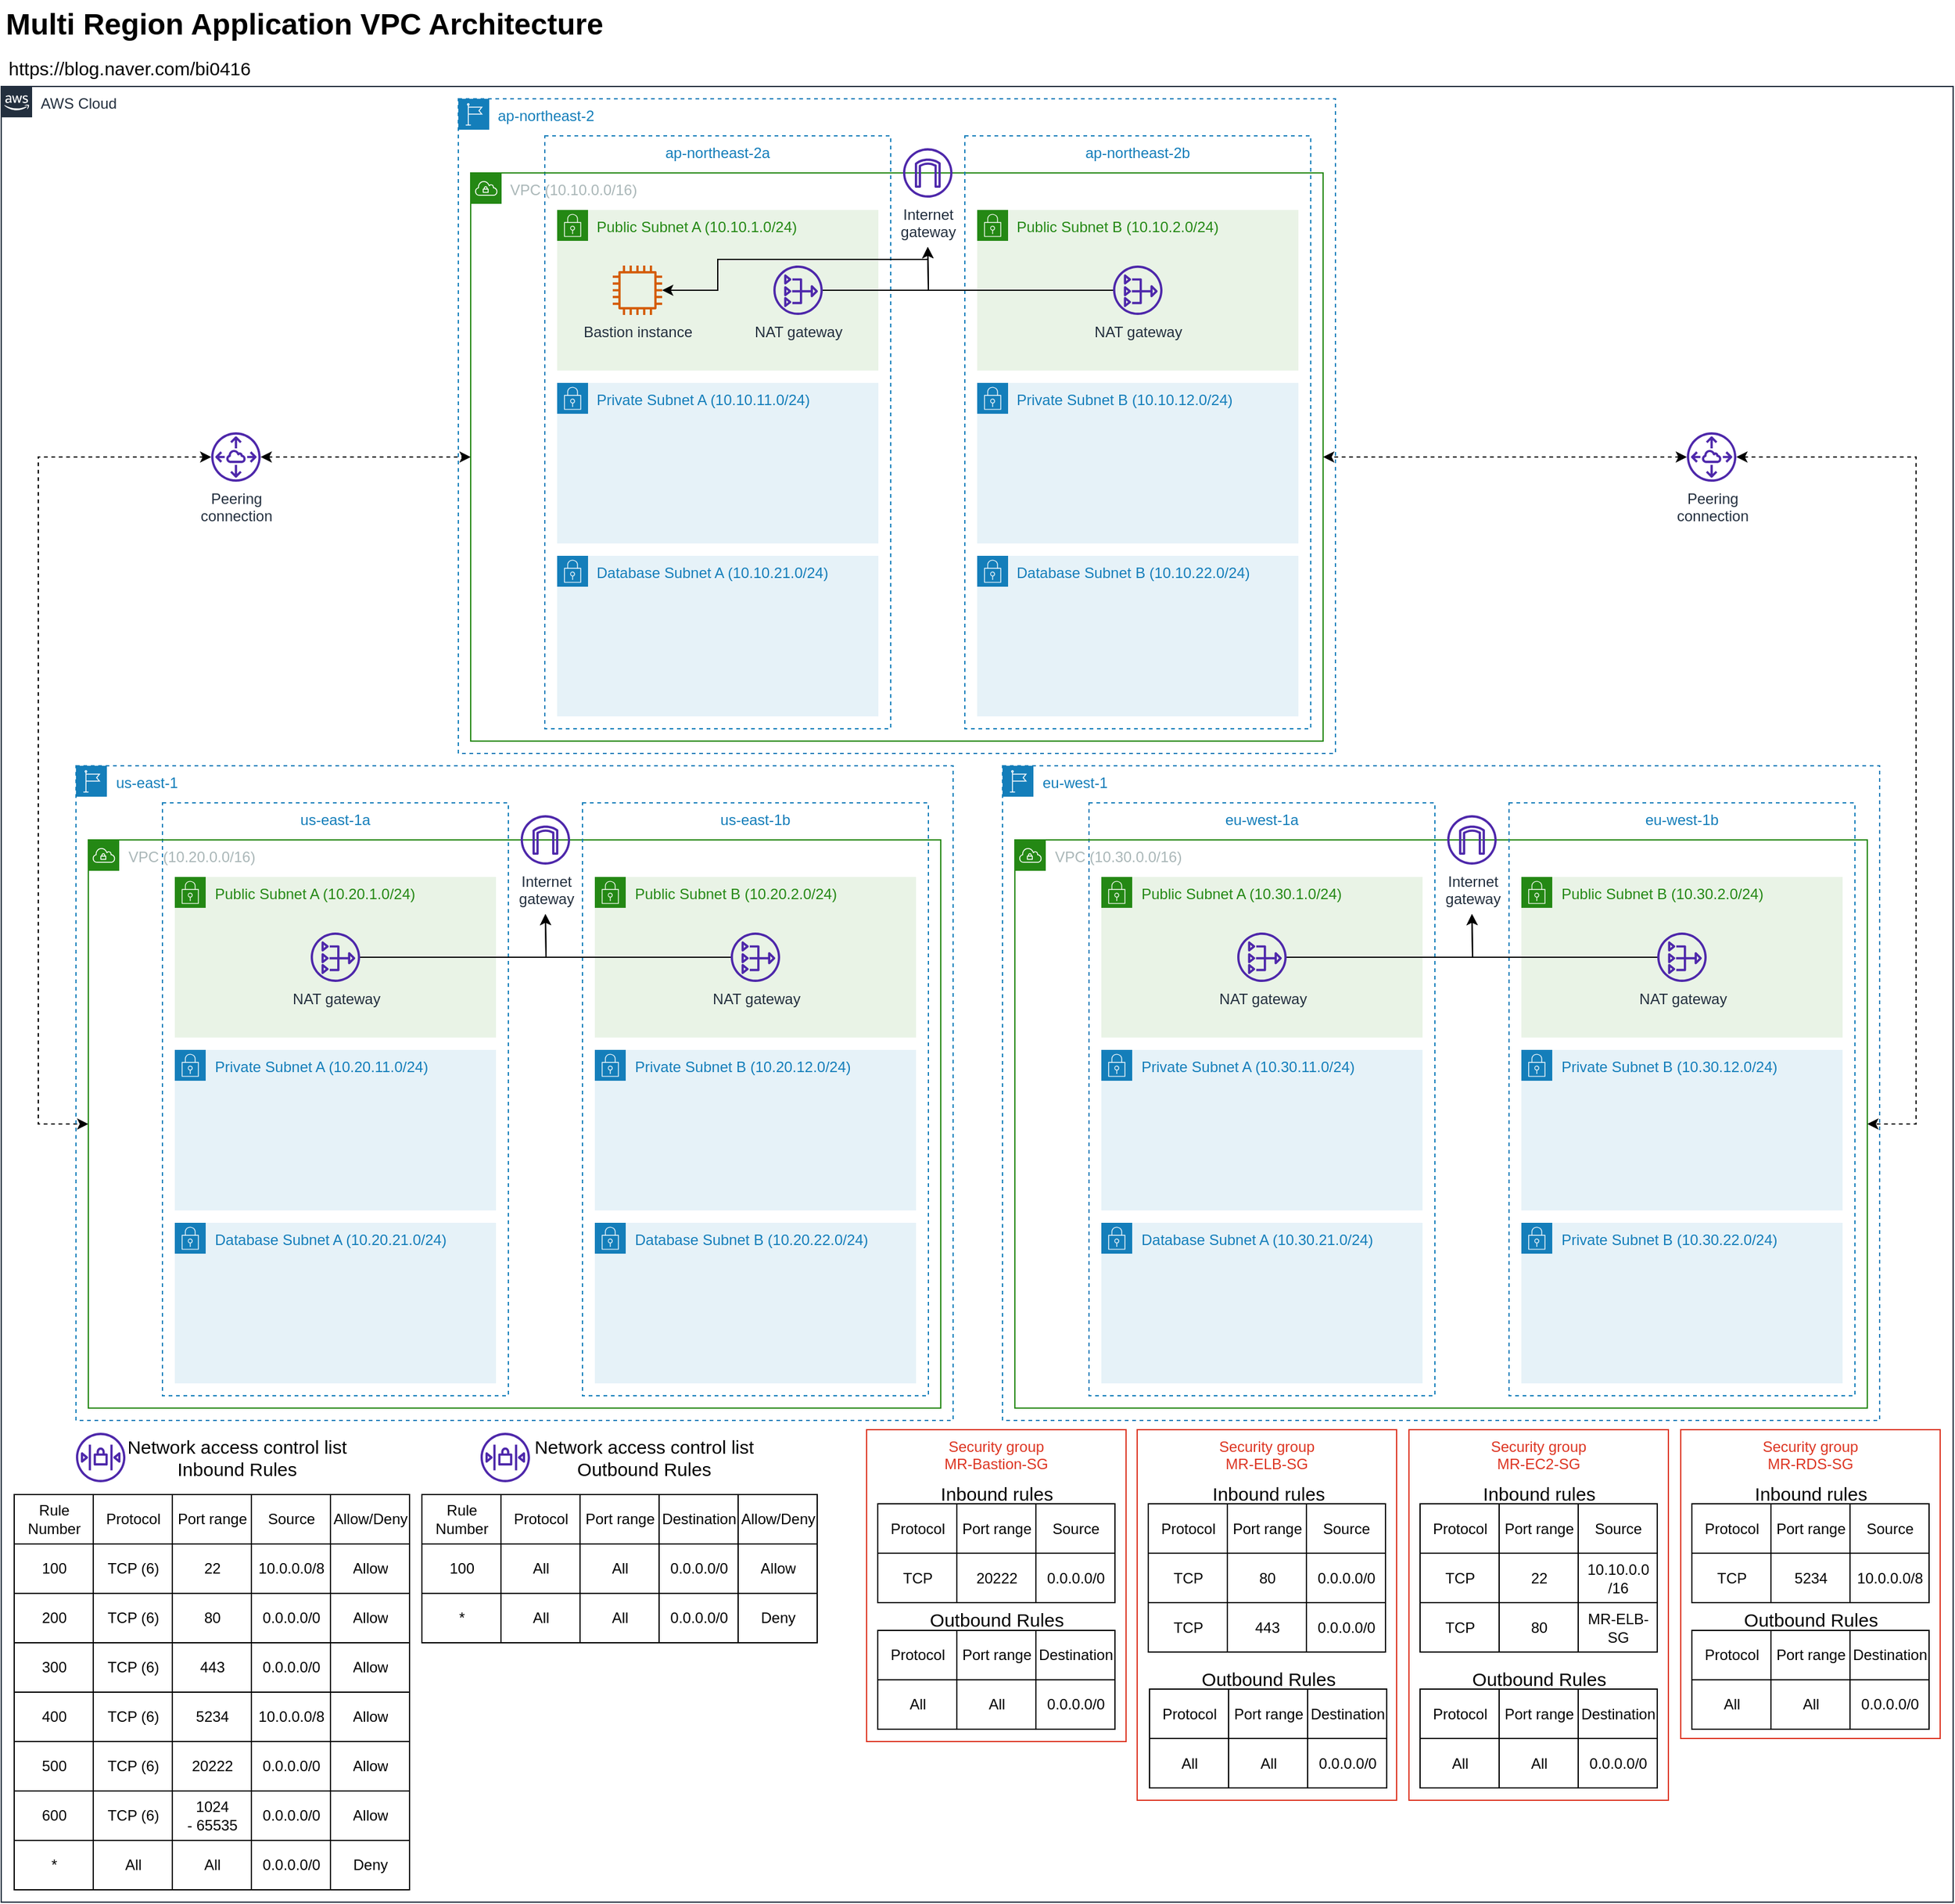 <mxfile>
    <diagram id="OfMwdWXmjFE_T2VoFNbr" name="VPC">
        <mxGraphModel dx="573" dy="395" grid="1" gridSize="10" guides="1" tooltips="1" connect="1" arrows="1" fold="1" page="1" pageScale="1" pageWidth="827" pageHeight="1169" math="0" shadow="0">
            <root>
                <mxCell id="0"/>
                <mxCell id="1" parent="0"/>
                <mxCell id="BVuXqo-G3SAEbCOwdWWi-37" value="AWS Cloud" style="points=[[0,0],[0.25,0],[0.5,0],[0.75,0],[1,0],[1,0.25],[1,0.5],[1,0.75],[1,1],[0.75,1],[0.5,1],[0.25,1],[0,1],[0,0.75],[0,0.5],[0,0.25]];outlineConnect=0;gradientColor=none;html=1;whiteSpace=wrap;fontSize=12;fontStyle=0;container=1;pointerEvents=0;collapsible=0;recursiveResize=0;shape=mxgraph.aws4.group;grIcon=mxgraph.aws4.group_aws_cloud_alt;strokeColor=#232F3E;fillColor=none;verticalAlign=top;align=left;spacingLeft=30;fontColor=#232F3E;dashed=0;" parent="1" vertex="1">
                    <mxGeometry x="310" y="260" width="1580" height="1470" as="geometry"/>
                </mxCell>
                <mxCell id="BVuXqo-G3SAEbCOwdWWi-61" value="ap-northeast-2" style="points=[[0,0],[0.25,0],[0.5,0],[0.75,0],[1,0],[1,0.25],[1,0.5],[1,0.75],[1,1],[0.75,1],[0.5,1],[0.25,1],[0,1],[0,0.75],[0,0.5],[0,0.25]];outlineConnect=0;gradientColor=none;html=1;whiteSpace=wrap;fontSize=12;fontStyle=0;container=1;pointerEvents=0;collapsible=0;recursiveResize=0;shape=mxgraph.aws4.group;grIcon=mxgraph.aws4.group_region;strokeColor=#147EBA;fillColor=none;verticalAlign=top;align=left;spacingLeft=30;fontColor=#147EBA;dashed=1;" parent="BVuXqo-G3SAEbCOwdWWi-37" vertex="1">
                    <mxGeometry x="370" y="10" width="710" height="530" as="geometry"/>
                </mxCell>
                <mxCell id="BVuXqo-G3SAEbCOwdWWi-62" value="ap-northeast-2a" style="fillColor=none;strokeColor=#147EBA;dashed=1;verticalAlign=top;fontStyle=0;fontColor=#147EBA;" parent="BVuXqo-G3SAEbCOwdWWi-37" vertex="1">
                    <mxGeometry x="440" y="40" width="280" height="480" as="geometry"/>
                </mxCell>
                <mxCell id="BVuXqo-G3SAEbCOwdWWi-63" value="Public Subnet A (10.10.1.0/24)" style="points=[[0,0],[0.25,0],[0.5,0],[0.75,0],[1,0],[1,0.25],[1,0.5],[1,0.75],[1,1],[0.75,1],[0.5,1],[0.25,1],[0,1],[0,0.75],[0,0.5],[0,0.25]];outlineConnect=0;gradientColor=none;html=1;whiteSpace=wrap;fontSize=12;fontStyle=0;container=1;pointerEvents=0;collapsible=0;recursiveResize=0;shape=mxgraph.aws4.group;grIcon=mxgraph.aws4.group_security_group;grStroke=0;strokeColor=#248814;fillColor=#E9F3E6;verticalAlign=top;align=left;spacingLeft=30;fontColor=#248814;dashed=0;" parent="BVuXqo-G3SAEbCOwdWWi-37" vertex="1">
                    <mxGeometry x="450" y="100" width="260" height="130" as="geometry"/>
                </mxCell>
                <mxCell id="BVuXqo-G3SAEbCOwdWWi-64" value="Private Subnet A (10.10.11.0/24)" style="points=[[0,0],[0.25,0],[0.5,0],[0.75,0],[1,0],[1,0.25],[1,0.5],[1,0.75],[1,1],[0.75,1],[0.5,1],[0.25,1],[0,1],[0,0.75],[0,0.5],[0,0.25]];outlineConnect=0;gradientColor=none;html=1;whiteSpace=wrap;fontSize=12;fontStyle=0;container=1;pointerEvents=0;collapsible=0;recursiveResize=0;shape=mxgraph.aws4.group;grIcon=mxgraph.aws4.group_security_group;grStroke=0;strokeColor=#147EBA;fillColor=#E6F2F8;verticalAlign=top;align=left;spacingLeft=30;fontColor=#147EBA;dashed=0;" parent="BVuXqo-G3SAEbCOwdWWi-37" vertex="1">
                    <mxGeometry x="450" y="240" width="260" height="130" as="geometry"/>
                </mxCell>
                <mxCell id="BVuXqo-G3SAEbCOwdWWi-77" style="edgeStyle=orthogonalEdgeStyle;rounded=0;orthogonalLoop=1;jettySize=auto;html=1;" parent="BVuXqo-G3SAEbCOwdWWi-37" source="BVuXqo-G3SAEbCOwdWWi-65" edge="1">
                    <mxGeometry relative="1" as="geometry">
                        <mxPoint x="750" y="130" as="targetPoint"/>
                    </mxGeometry>
                </mxCell>
                <mxCell id="BVuXqo-G3SAEbCOwdWWi-65" value="NAT gateway" style="sketch=0;outlineConnect=0;fontColor=#232F3E;gradientColor=none;fillColor=#4D27AA;strokeColor=none;dashed=0;verticalLabelPosition=bottom;verticalAlign=top;align=center;html=1;fontSize=12;fontStyle=0;aspect=fixed;pointerEvents=1;shape=mxgraph.aws4.nat_gateway;" parent="BVuXqo-G3SAEbCOwdWWi-37" vertex="1">
                    <mxGeometry x="625" y="145" width="40" height="40" as="geometry"/>
                </mxCell>
                <mxCell id="BVuXqo-G3SAEbCOwdWWi-66" value="VPC (10.10.0.0/16)" style="points=[[0,0],[0.25,0],[0.5,0],[0.75,0],[1,0],[1,0.25],[1,0.5],[1,0.75],[1,1],[0.75,1],[0.5,1],[0.25,1],[0,1],[0,0.75],[0,0.5],[0,0.25]];outlineConnect=0;gradientColor=none;html=1;whiteSpace=wrap;fontSize=12;fontStyle=0;container=0;pointerEvents=0;collapsible=0;recursiveResize=0;shape=mxgraph.aws4.group;grIcon=mxgraph.aws4.group_vpc;strokeColor=#248814;fillColor=none;verticalAlign=top;align=left;spacingLeft=30;fontColor=#AAB7B8;dashed=0;" parent="BVuXqo-G3SAEbCOwdWWi-37" vertex="1">
                    <mxGeometry x="380" y="70" width="690" height="460" as="geometry"/>
                </mxCell>
                <mxCell id="BVuXqo-G3SAEbCOwdWWi-67" value="ap-northeast-2b" style="fillColor=none;strokeColor=#147EBA;dashed=1;verticalAlign=top;fontStyle=0;fontColor=#147EBA;" parent="BVuXqo-G3SAEbCOwdWWi-37" vertex="1">
                    <mxGeometry x="780" y="40" width="280" height="480" as="geometry"/>
                </mxCell>
                <mxCell id="BVuXqo-G3SAEbCOwdWWi-68" value="Public Subnet B&amp;nbsp;(10.10.2.0/24)" style="points=[[0,0],[0.25,0],[0.5,0],[0.75,0],[1,0],[1,0.25],[1,0.5],[1,0.75],[1,1],[0.75,1],[0.5,1],[0.25,1],[0,1],[0,0.75],[0,0.5],[0,0.25]];outlineConnect=0;gradientColor=none;html=1;whiteSpace=wrap;fontSize=12;fontStyle=0;container=0;pointerEvents=0;collapsible=0;recursiveResize=0;shape=mxgraph.aws4.group;grIcon=mxgraph.aws4.group_security_group;grStroke=0;strokeColor=#248814;fillColor=#E9F3E6;verticalAlign=top;align=left;spacingLeft=30;fontColor=#248814;dashed=0;" parent="BVuXqo-G3SAEbCOwdWWi-37" vertex="1">
                    <mxGeometry x="790" y="100" width="260" height="130" as="geometry"/>
                </mxCell>
                <mxCell id="BVuXqo-G3SAEbCOwdWWi-69" value="Private Subnet B&amp;nbsp;(10.10.12.0/24)" style="points=[[0,0],[0.25,0],[0.5,0],[0.75,0],[1,0],[1,0.25],[1,0.5],[1,0.75],[1,1],[0.75,1],[0.5,1],[0.25,1],[0,1],[0,0.75],[0,0.5],[0,0.25]];outlineConnect=0;gradientColor=none;html=1;whiteSpace=wrap;fontSize=12;fontStyle=0;container=0;pointerEvents=0;collapsible=0;recursiveResize=0;shape=mxgraph.aws4.group;grIcon=mxgraph.aws4.group_security_group;grStroke=0;strokeColor=#147EBA;fillColor=#E6F2F8;verticalAlign=top;align=left;spacingLeft=30;fontColor=#147EBA;dashed=0;" parent="BVuXqo-G3SAEbCOwdWWi-37" vertex="1">
                    <mxGeometry x="790" y="240" width="260" height="130" as="geometry"/>
                </mxCell>
                <mxCell id="BVuXqo-G3SAEbCOwdWWi-70" value="Internet&lt;br&gt;gateway" style="sketch=0;outlineConnect=0;fontColor=#232F3E;gradientColor=none;fillColor=#4D27AA;strokeColor=none;dashed=0;verticalLabelPosition=bottom;verticalAlign=top;align=center;html=1;fontSize=12;fontStyle=0;aspect=fixed;pointerEvents=1;shape=mxgraph.aws4.internet_gateway;" parent="BVuXqo-G3SAEbCOwdWWi-37" vertex="1">
                    <mxGeometry x="730" y="50" width="40" height="40" as="geometry"/>
                </mxCell>
                <mxCell id="BVuXqo-G3SAEbCOwdWWi-79" style="edgeStyle=orthogonalEdgeStyle;rounded=0;orthogonalLoop=1;jettySize=auto;html=1;" parent="BVuXqo-G3SAEbCOwdWWi-37" source="BVuXqo-G3SAEbCOwdWWi-71" edge="1">
                    <mxGeometry relative="1" as="geometry">
                        <mxPoint x="750" y="130" as="targetPoint"/>
                    </mxGeometry>
                </mxCell>
                <mxCell id="BVuXqo-G3SAEbCOwdWWi-71" value="NAT gateway" style="sketch=0;outlineConnect=0;fontColor=#232F3E;gradientColor=none;fillColor=#4D27AA;strokeColor=none;dashed=0;verticalLabelPosition=bottom;verticalAlign=top;align=center;html=1;fontSize=12;fontStyle=0;aspect=fixed;pointerEvents=1;shape=mxgraph.aws4.nat_gateway;" parent="BVuXqo-G3SAEbCOwdWWi-37" vertex="1">
                    <mxGeometry x="900" y="145" width="40" height="40" as="geometry"/>
                </mxCell>
                <mxCell id="BVuXqo-G3SAEbCOwdWWi-84" style="edgeStyle=orthogonalEdgeStyle;rounded=0;orthogonalLoop=1;jettySize=auto;html=1;startArrow=classic;startFill=1;" parent="BVuXqo-G3SAEbCOwdWWi-37" source="BVuXqo-G3SAEbCOwdWWi-73" edge="1">
                    <mxGeometry relative="1" as="geometry">
                        <mxPoint x="750" y="130" as="targetPoint"/>
                        <Array as="points">
                            <mxPoint x="580" y="165"/>
                            <mxPoint x="580" y="140"/>
                            <mxPoint x="750" y="140"/>
                        </Array>
                    </mxGeometry>
                </mxCell>
                <mxCell id="BVuXqo-G3SAEbCOwdWWi-73" value="Bastion instance" style="sketch=0;outlineConnect=0;fontColor=#232F3E;gradientColor=none;fillColor=#D45B07;strokeColor=none;dashed=0;verticalLabelPosition=bottom;verticalAlign=top;align=center;html=1;fontSize=12;fontStyle=0;aspect=fixed;pointerEvents=1;shape=mxgraph.aws4.instance2;" parent="BVuXqo-G3SAEbCOwdWWi-37" vertex="1">
                    <mxGeometry x="495" y="145" width="40" height="40" as="geometry"/>
                </mxCell>
                <mxCell id="4" value="Database Subnet A (10.10.21.0/24)" style="points=[[0,0],[0.25,0],[0.5,0],[0.75,0],[1,0],[1,0.25],[1,0.5],[1,0.75],[1,1],[0.75,1],[0.5,1],[0.25,1],[0,1],[0,0.75],[0,0.5],[0,0.25]];outlineConnect=0;gradientColor=none;html=1;whiteSpace=wrap;fontSize=12;fontStyle=0;container=1;pointerEvents=0;collapsible=0;recursiveResize=0;shape=mxgraph.aws4.group;grIcon=mxgraph.aws4.group_security_group;grStroke=0;strokeColor=#147EBA;fillColor=#E6F2F8;verticalAlign=top;align=left;spacingLeft=30;fontColor=#147EBA;dashed=0;" vertex="1" parent="BVuXqo-G3SAEbCOwdWWi-37">
                    <mxGeometry x="450" y="380" width="260" height="130" as="geometry"/>
                </mxCell>
                <mxCell id="5" value="Database Subnet B&amp;nbsp;(10.10.22.0/24)" style="points=[[0,0],[0.25,0],[0.5,0],[0.75,0],[1,0],[1,0.25],[1,0.5],[1,0.75],[1,1],[0.75,1],[0.5,1],[0.25,1],[0,1],[0,0.75],[0,0.5],[0,0.25]];outlineConnect=0;gradientColor=none;html=1;whiteSpace=wrap;fontSize=12;fontStyle=0;container=0;pointerEvents=0;collapsible=0;recursiveResize=0;shape=mxgraph.aws4.group;grIcon=mxgraph.aws4.group_security_group;grStroke=0;strokeColor=#147EBA;fillColor=#E6F2F8;verticalAlign=top;align=left;spacingLeft=30;fontColor=#147EBA;dashed=0;" vertex="1" parent="BVuXqo-G3SAEbCOwdWWi-37">
                    <mxGeometry x="790" y="380" width="260" height="130" as="geometry"/>
                </mxCell>
                <mxCell id="BVuXqo-G3SAEbCOwdWWi-86" style="edgeStyle=orthogonalEdgeStyle;rounded=0;orthogonalLoop=1;jettySize=auto;html=1;startArrow=classic;startFill=1;entryX=0;entryY=0.5;entryDx=0;entryDy=0;endArrow=classic;endFill=1;dashed=1;" parent="BVuXqo-G3SAEbCOwdWWi-37" source="BVuXqo-G3SAEbCOwdWWi-72" target="BVuXqo-G3SAEbCOwdWWi-39" edge="1">
                    <mxGeometry relative="1" as="geometry">
                        <Array as="points">
                            <mxPoint x="30" y="300"/>
                            <mxPoint x="30" y="840"/>
                        </Array>
                    </mxGeometry>
                </mxCell>
                <mxCell id="BVuXqo-G3SAEbCOwdWWi-72" value="Peering&lt;br&gt;connection" style="sketch=0;outlineConnect=0;fontColor=#232F3E;gradientColor=none;fillColor=#4D27AA;strokeColor=none;dashed=0;verticalLabelPosition=bottom;verticalAlign=top;align=center;html=1;fontSize=12;fontStyle=0;aspect=fixed;pointerEvents=1;shape=mxgraph.aws4.peering;" parent="BVuXqo-G3SAEbCOwdWWi-37" vertex="1">
                    <mxGeometry x="170" y="280" width="40" height="40" as="geometry"/>
                </mxCell>
                <mxCell id="BVuXqo-G3SAEbCOwdWWi-85" style="edgeStyle=orthogonalEdgeStyle;rounded=0;orthogonalLoop=1;jettySize=auto;html=1;startArrow=classic;startFill=1;endArrow=classic;endFill=1;dashed=1;" parent="BVuXqo-G3SAEbCOwdWWi-37" source="BVuXqo-G3SAEbCOwdWWi-72" target="BVuXqo-G3SAEbCOwdWWi-66" edge="1">
                    <mxGeometry relative="1" as="geometry"/>
                </mxCell>
                <mxCell id="BVuXqo-G3SAEbCOwdWWi-88" style="edgeStyle=orthogonalEdgeStyle;rounded=0;orthogonalLoop=1;jettySize=auto;html=1;entryX=1;entryY=0.5;entryDx=0;entryDy=0;startArrow=classic;startFill=1;dashed=1;" parent="BVuXqo-G3SAEbCOwdWWi-37" source="BVuXqo-G3SAEbCOwdWWi-76" target="BVuXqo-G3SAEbCOwdWWi-54" edge="1">
                    <mxGeometry relative="1" as="geometry">
                        <Array as="points">
                            <mxPoint x="1550" y="300"/>
                            <mxPoint x="1550" y="840"/>
                        </Array>
                    </mxGeometry>
                </mxCell>
                <mxCell id="BVuXqo-G3SAEbCOwdWWi-76" value="Peering&lt;br&gt;connection" style="sketch=0;outlineConnect=0;fontColor=#232F3E;gradientColor=none;fillColor=#4D27AA;strokeColor=none;dashed=0;verticalLabelPosition=bottom;verticalAlign=top;align=center;html=1;fontSize=12;fontStyle=0;aspect=fixed;pointerEvents=1;shape=mxgraph.aws4.peering;" parent="BVuXqo-G3SAEbCOwdWWi-37" vertex="1">
                    <mxGeometry x="1364.5" y="280" width="40" height="40" as="geometry"/>
                </mxCell>
                <mxCell id="BVuXqo-G3SAEbCOwdWWi-87" style="edgeStyle=orthogonalEdgeStyle;rounded=0;orthogonalLoop=1;jettySize=auto;html=1;entryX=1;entryY=0.5;entryDx=0;entryDy=0;startArrow=classic;startFill=1;endArrow=classic;endFill=1;dashed=1;" parent="BVuXqo-G3SAEbCOwdWWi-37" source="BVuXqo-G3SAEbCOwdWWi-76" target="BVuXqo-G3SAEbCOwdWWi-66" edge="1">
                    <mxGeometry relative="1" as="geometry"/>
                </mxCell>
                <mxCell id="BVuXqo-G3SAEbCOwdWWi-207" value="" style="group" parent="BVuXqo-G3SAEbCOwdWWi-37" vertex="1" connectable="0">
                    <mxGeometry x="10.5" y="1087.5" width="320" height="372.5" as="geometry"/>
                </mxCell>
                <mxCell id="BVuXqo-G3SAEbCOwdWWi-90" value="" style="shape=table;html=1;whiteSpace=wrap;startSize=0;container=1;collapsible=0;childLayout=tableLayout;" parent="BVuXqo-G3SAEbCOwdWWi-207" vertex="1">
                    <mxGeometry y="52.5" width="320" height="320" as="geometry"/>
                </mxCell>
                <mxCell id="BVuXqo-G3SAEbCOwdWWi-91" value="" style="shape=tableRow;horizontal=0;startSize=0;swimlaneHead=0;swimlaneBody=0;top=0;left=0;bottom=0;right=0;collapsible=0;dropTarget=0;fillColor=none;points=[[0,0.5],[1,0.5]];portConstraint=eastwest;" parent="BVuXqo-G3SAEbCOwdWWi-90" vertex="1">
                    <mxGeometry width="320" height="40" as="geometry"/>
                </mxCell>
                <mxCell id="BVuXqo-G3SAEbCOwdWWi-103" value="Rule Number" style="shape=partialRectangle;html=1;whiteSpace=wrap;connectable=0;fillColor=none;top=0;left=0;bottom=0;right=0;overflow=hidden;" parent="BVuXqo-G3SAEbCOwdWWi-91" vertex="1">
                    <mxGeometry width="64" height="40" as="geometry">
                        <mxRectangle width="64" height="40" as="alternateBounds"/>
                    </mxGeometry>
                </mxCell>
                <mxCell id="BVuXqo-G3SAEbCOwdWWi-92" value="Protocol" style="shape=partialRectangle;html=1;whiteSpace=wrap;connectable=0;fillColor=none;top=0;left=0;bottom=0;right=0;overflow=hidden;" parent="BVuXqo-G3SAEbCOwdWWi-91" vertex="1">
                    <mxGeometry x="64" width="64" height="40" as="geometry">
                        <mxRectangle width="64" height="40" as="alternateBounds"/>
                    </mxGeometry>
                </mxCell>
                <mxCell id="BVuXqo-G3SAEbCOwdWWi-93" value="Port range" style="shape=partialRectangle;html=1;whiteSpace=wrap;connectable=0;fillColor=none;top=0;left=0;bottom=0;right=0;overflow=hidden;" parent="BVuXqo-G3SAEbCOwdWWi-91" vertex="1">
                    <mxGeometry x="128" width="64" height="40" as="geometry">
                        <mxRectangle width="64" height="40" as="alternateBounds"/>
                    </mxGeometry>
                </mxCell>
                <mxCell id="BVuXqo-G3SAEbCOwdWWi-132" value="Source" style="shape=partialRectangle;html=1;whiteSpace=wrap;connectable=0;fillColor=none;top=0;left=0;bottom=0;right=0;overflow=hidden;" parent="BVuXqo-G3SAEbCOwdWWi-91" vertex="1">
                    <mxGeometry x="192" width="64" height="40" as="geometry">
                        <mxRectangle width="64" height="40" as="alternateBounds"/>
                    </mxGeometry>
                </mxCell>
                <mxCell id="BVuXqo-G3SAEbCOwdWWi-105" value="Allow/Deny" style="shape=partialRectangle;html=1;whiteSpace=wrap;connectable=0;fillColor=none;top=0;left=0;bottom=0;right=0;overflow=hidden;" parent="BVuXqo-G3SAEbCOwdWWi-91" vertex="1">
                    <mxGeometry x="256" width="64" height="40" as="geometry">
                        <mxRectangle width="64" height="40" as="alternateBounds"/>
                    </mxGeometry>
                </mxCell>
                <mxCell id="BVuXqo-G3SAEbCOwdWWi-95" value="" style="shape=tableRow;horizontal=0;startSize=0;swimlaneHead=0;swimlaneBody=0;top=0;left=0;bottom=0;right=0;collapsible=0;dropTarget=0;fillColor=none;points=[[0,0.5],[1,0.5]];portConstraint=eastwest;" parent="BVuXqo-G3SAEbCOwdWWi-90" vertex="1">
                    <mxGeometry y="40" width="320" height="40" as="geometry"/>
                </mxCell>
                <mxCell id="BVuXqo-G3SAEbCOwdWWi-104" value="100" style="shape=partialRectangle;html=1;whiteSpace=wrap;connectable=0;fillColor=none;top=0;left=0;bottom=0;right=0;overflow=hidden;" parent="BVuXqo-G3SAEbCOwdWWi-95" vertex="1">
                    <mxGeometry width="64" height="40" as="geometry">
                        <mxRectangle width="64" height="40" as="alternateBounds"/>
                    </mxGeometry>
                </mxCell>
                <mxCell id="BVuXqo-G3SAEbCOwdWWi-96" value="TCP (6)" style="shape=partialRectangle;html=1;whiteSpace=wrap;connectable=0;fillColor=none;top=0;left=0;bottom=0;right=0;overflow=hidden;" parent="BVuXqo-G3SAEbCOwdWWi-95" vertex="1">
                    <mxGeometry x="64" width="64" height="40" as="geometry">
                        <mxRectangle width="64" height="40" as="alternateBounds"/>
                    </mxGeometry>
                </mxCell>
                <mxCell id="BVuXqo-G3SAEbCOwdWWi-97" value="22" style="shape=partialRectangle;html=1;whiteSpace=wrap;connectable=0;fillColor=none;top=0;left=0;bottom=0;right=0;overflow=hidden;" parent="BVuXqo-G3SAEbCOwdWWi-95" vertex="1">
                    <mxGeometry x="128" width="64" height="40" as="geometry">
                        <mxRectangle width="64" height="40" as="alternateBounds"/>
                    </mxGeometry>
                </mxCell>
                <mxCell id="BVuXqo-G3SAEbCOwdWWi-133" value="10.0.0.0/8" style="shape=partialRectangle;html=1;whiteSpace=wrap;connectable=0;fillColor=none;top=0;left=0;bottom=0;right=0;overflow=hidden;" parent="BVuXqo-G3SAEbCOwdWWi-95" vertex="1">
                    <mxGeometry x="192" width="64" height="40" as="geometry">
                        <mxRectangle width="64" height="40" as="alternateBounds"/>
                    </mxGeometry>
                </mxCell>
                <mxCell id="BVuXqo-G3SAEbCOwdWWi-106" value="Allow" style="shape=partialRectangle;html=1;whiteSpace=wrap;connectable=0;fillColor=none;top=0;left=0;bottom=0;right=0;overflow=hidden;" parent="BVuXqo-G3SAEbCOwdWWi-95" vertex="1">
                    <mxGeometry x="256" width="64" height="40" as="geometry">
                        <mxRectangle width="64" height="40" as="alternateBounds"/>
                    </mxGeometry>
                </mxCell>
                <mxCell id="BVuXqo-G3SAEbCOwdWWi-107" style="shape=tableRow;horizontal=0;startSize=0;swimlaneHead=0;swimlaneBody=0;top=0;left=0;bottom=0;right=0;collapsible=0;dropTarget=0;fillColor=none;points=[[0,0.5],[1,0.5]];portConstraint=eastwest;" parent="BVuXqo-G3SAEbCOwdWWi-90" vertex="1">
                    <mxGeometry y="80" width="320" height="40" as="geometry"/>
                </mxCell>
                <mxCell id="BVuXqo-G3SAEbCOwdWWi-108" value="200" style="shape=partialRectangle;html=1;whiteSpace=wrap;connectable=0;fillColor=none;top=0;left=0;bottom=0;right=0;overflow=hidden;" parent="BVuXqo-G3SAEbCOwdWWi-107" vertex="1">
                    <mxGeometry width="64" height="40" as="geometry">
                        <mxRectangle width="64" height="40" as="alternateBounds"/>
                    </mxGeometry>
                </mxCell>
                <mxCell id="BVuXqo-G3SAEbCOwdWWi-109" value="TCP (6)" style="shape=partialRectangle;html=1;whiteSpace=wrap;connectable=0;fillColor=none;top=0;left=0;bottom=0;right=0;overflow=hidden;" parent="BVuXqo-G3SAEbCOwdWWi-107" vertex="1">
                    <mxGeometry x="64" width="64" height="40" as="geometry">
                        <mxRectangle width="64" height="40" as="alternateBounds"/>
                    </mxGeometry>
                </mxCell>
                <mxCell id="BVuXqo-G3SAEbCOwdWWi-110" value="80" style="shape=partialRectangle;html=1;whiteSpace=wrap;connectable=0;fillColor=none;top=0;left=0;bottom=0;right=0;overflow=hidden;" parent="BVuXqo-G3SAEbCOwdWWi-107" vertex="1">
                    <mxGeometry x="128" width="64" height="40" as="geometry">
                        <mxRectangle width="64" height="40" as="alternateBounds"/>
                    </mxGeometry>
                </mxCell>
                <mxCell id="BVuXqo-G3SAEbCOwdWWi-134" value="0.0.0.0/0" style="shape=partialRectangle;html=1;whiteSpace=wrap;connectable=0;fillColor=none;top=0;left=0;bottom=0;right=0;overflow=hidden;" parent="BVuXqo-G3SAEbCOwdWWi-107" vertex="1">
                    <mxGeometry x="192" width="64" height="40" as="geometry">
                        <mxRectangle width="64" height="40" as="alternateBounds"/>
                    </mxGeometry>
                </mxCell>
                <mxCell id="BVuXqo-G3SAEbCOwdWWi-111" value="&lt;span&gt;Allow&lt;/span&gt;" style="shape=partialRectangle;html=1;whiteSpace=wrap;connectable=0;fillColor=none;top=0;left=0;bottom=0;right=0;overflow=hidden;" parent="BVuXqo-G3SAEbCOwdWWi-107" vertex="1">
                    <mxGeometry x="256" width="64" height="40" as="geometry">
                        <mxRectangle width="64" height="40" as="alternateBounds"/>
                    </mxGeometry>
                </mxCell>
                <mxCell id="BVuXqo-G3SAEbCOwdWWi-112" style="shape=tableRow;horizontal=0;startSize=0;swimlaneHead=0;swimlaneBody=0;top=0;left=0;bottom=0;right=0;collapsible=0;dropTarget=0;fillColor=none;points=[[0,0.5],[1,0.5]];portConstraint=eastwest;" parent="BVuXqo-G3SAEbCOwdWWi-90" vertex="1">
                    <mxGeometry y="120" width="320" height="40" as="geometry"/>
                </mxCell>
                <mxCell id="BVuXqo-G3SAEbCOwdWWi-113" value="300" style="shape=partialRectangle;html=1;whiteSpace=wrap;connectable=0;fillColor=none;top=0;left=0;bottom=0;right=0;overflow=hidden;" parent="BVuXqo-G3SAEbCOwdWWi-112" vertex="1">
                    <mxGeometry width="64" height="40" as="geometry">
                        <mxRectangle width="64" height="40" as="alternateBounds"/>
                    </mxGeometry>
                </mxCell>
                <mxCell id="BVuXqo-G3SAEbCOwdWWi-114" value="&lt;span&gt;TCP (6)&lt;/span&gt;" style="shape=partialRectangle;html=1;whiteSpace=wrap;connectable=0;fillColor=none;top=0;left=0;bottom=0;right=0;overflow=hidden;" parent="BVuXqo-G3SAEbCOwdWWi-112" vertex="1">
                    <mxGeometry x="64" width="64" height="40" as="geometry">
                        <mxRectangle width="64" height="40" as="alternateBounds"/>
                    </mxGeometry>
                </mxCell>
                <mxCell id="BVuXqo-G3SAEbCOwdWWi-115" value="443" style="shape=partialRectangle;html=1;whiteSpace=wrap;connectable=0;fillColor=none;top=0;left=0;bottom=0;right=0;overflow=hidden;" parent="BVuXqo-G3SAEbCOwdWWi-112" vertex="1">
                    <mxGeometry x="128" width="64" height="40" as="geometry">
                        <mxRectangle width="64" height="40" as="alternateBounds"/>
                    </mxGeometry>
                </mxCell>
                <mxCell id="BVuXqo-G3SAEbCOwdWWi-135" value="0.0.0.0/0" style="shape=partialRectangle;html=1;whiteSpace=wrap;connectable=0;fillColor=none;top=0;left=0;bottom=0;right=0;overflow=hidden;" parent="BVuXqo-G3SAEbCOwdWWi-112" vertex="1">
                    <mxGeometry x="192" width="64" height="40" as="geometry">
                        <mxRectangle width="64" height="40" as="alternateBounds"/>
                    </mxGeometry>
                </mxCell>
                <mxCell id="BVuXqo-G3SAEbCOwdWWi-116" value="&lt;span&gt;Allow&lt;/span&gt;" style="shape=partialRectangle;html=1;whiteSpace=wrap;connectable=0;fillColor=none;top=0;left=0;bottom=0;right=0;overflow=hidden;" parent="BVuXqo-G3SAEbCOwdWWi-112" vertex="1">
                    <mxGeometry x="256" width="64" height="40" as="geometry">
                        <mxRectangle width="64" height="40" as="alternateBounds"/>
                    </mxGeometry>
                </mxCell>
                <mxCell id="BVuXqo-G3SAEbCOwdWWi-117" style="shape=tableRow;horizontal=0;startSize=0;swimlaneHead=0;swimlaneBody=0;top=0;left=0;bottom=0;right=0;collapsible=0;dropTarget=0;fillColor=none;points=[[0,0.5],[1,0.5]];portConstraint=eastwest;" parent="BVuXqo-G3SAEbCOwdWWi-90" vertex="1">
                    <mxGeometry y="160" width="320" height="40" as="geometry"/>
                </mxCell>
                <mxCell id="BVuXqo-G3SAEbCOwdWWi-118" value="400" style="shape=partialRectangle;html=1;whiteSpace=wrap;connectable=0;fillColor=none;top=0;left=0;bottom=0;right=0;overflow=hidden;" parent="BVuXqo-G3SAEbCOwdWWi-117" vertex="1">
                    <mxGeometry width="64" height="40" as="geometry">
                        <mxRectangle width="64" height="40" as="alternateBounds"/>
                    </mxGeometry>
                </mxCell>
                <mxCell id="BVuXqo-G3SAEbCOwdWWi-119" value="&lt;span&gt;TCP (6)&lt;/span&gt;" style="shape=partialRectangle;html=1;whiteSpace=wrap;connectable=0;fillColor=none;top=0;left=0;bottom=0;right=0;overflow=hidden;" parent="BVuXqo-G3SAEbCOwdWWi-117" vertex="1">
                    <mxGeometry x="64" width="64" height="40" as="geometry">
                        <mxRectangle width="64" height="40" as="alternateBounds"/>
                    </mxGeometry>
                </mxCell>
                <mxCell id="BVuXqo-G3SAEbCOwdWWi-120" value="5234" style="shape=partialRectangle;html=1;whiteSpace=wrap;connectable=0;fillColor=none;top=0;left=0;bottom=0;right=0;overflow=hidden;" parent="BVuXqo-G3SAEbCOwdWWi-117" vertex="1">
                    <mxGeometry x="128" width="64" height="40" as="geometry">
                        <mxRectangle width="64" height="40" as="alternateBounds"/>
                    </mxGeometry>
                </mxCell>
                <mxCell id="BVuXqo-G3SAEbCOwdWWi-136" value="10.0.0.0/8" style="shape=partialRectangle;html=1;whiteSpace=wrap;connectable=0;fillColor=none;top=0;left=0;bottom=0;right=0;overflow=hidden;" parent="BVuXqo-G3SAEbCOwdWWi-117" vertex="1">
                    <mxGeometry x="192" width="64" height="40" as="geometry">
                        <mxRectangle width="64" height="40" as="alternateBounds"/>
                    </mxGeometry>
                </mxCell>
                <mxCell id="BVuXqo-G3SAEbCOwdWWi-121" value="&lt;span&gt;Allow&lt;/span&gt;" style="shape=partialRectangle;html=1;whiteSpace=wrap;connectable=0;fillColor=none;top=0;left=0;bottom=0;right=0;overflow=hidden;" parent="BVuXqo-G3SAEbCOwdWWi-117" vertex="1">
                    <mxGeometry x="256" width="64" height="40" as="geometry">
                        <mxRectangle width="64" height="40" as="alternateBounds"/>
                    </mxGeometry>
                </mxCell>
                <mxCell id="BVuXqo-G3SAEbCOwdWWi-122" style="shape=tableRow;horizontal=0;startSize=0;swimlaneHead=0;swimlaneBody=0;top=0;left=0;bottom=0;right=0;collapsible=0;dropTarget=0;fillColor=none;points=[[0,0.5],[1,0.5]];portConstraint=eastwest;" parent="BVuXqo-G3SAEbCOwdWWi-90" vertex="1">
                    <mxGeometry y="200" width="320" height="40" as="geometry"/>
                </mxCell>
                <mxCell id="BVuXqo-G3SAEbCOwdWWi-123" value="500" style="shape=partialRectangle;html=1;whiteSpace=wrap;connectable=0;fillColor=none;top=0;left=0;bottom=0;right=0;overflow=hidden;" parent="BVuXqo-G3SAEbCOwdWWi-122" vertex="1">
                    <mxGeometry width="64" height="40" as="geometry">
                        <mxRectangle width="64" height="40" as="alternateBounds"/>
                    </mxGeometry>
                </mxCell>
                <mxCell id="BVuXqo-G3SAEbCOwdWWi-124" value="&lt;span&gt;TCP (6)&lt;/span&gt;" style="shape=partialRectangle;html=1;whiteSpace=wrap;connectable=0;fillColor=none;top=0;left=0;bottom=0;right=0;overflow=hidden;" parent="BVuXqo-G3SAEbCOwdWWi-122" vertex="1">
                    <mxGeometry x="64" width="64" height="40" as="geometry">
                        <mxRectangle width="64" height="40" as="alternateBounds"/>
                    </mxGeometry>
                </mxCell>
                <mxCell id="BVuXqo-G3SAEbCOwdWWi-125" value="20222" style="shape=partialRectangle;html=1;whiteSpace=wrap;connectable=0;fillColor=none;top=0;left=0;bottom=0;right=0;overflow=hidden;" parent="BVuXqo-G3SAEbCOwdWWi-122" vertex="1">
                    <mxGeometry x="128" width="64" height="40" as="geometry">
                        <mxRectangle width="64" height="40" as="alternateBounds"/>
                    </mxGeometry>
                </mxCell>
                <mxCell id="BVuXqo-G3SAEbCOwdWWi-137" value="0.0.0.0/0" style="shape=partialRectangle;html=1;whiteSpace=wrap;connectable=0;fillColor=none;top=0;left=0;bottom=0;right=0;overflow=hidden;" parent="BVuXqo-G3SAEbCOwdWWi-122" vertex="1">
                    <mxGeometry x="192" width="64" height="40" as="geometry">
                        <mxRectangle width="64" height="40" as="alternateBounds"/>
                    </mxGeometry>
                </mxCell>
                <mxCell id="BVuXqo-G3SAEbCOwdWWi-126" value="&lt;span&gt;Allow&lt;/span&gt;" style="shape=partialRectangle;html=1;whiteSpace=wrap;connectable=0;fillColor=none;top=0;left=0;bottom=0;right=0;overflow=hidden;" parent="BVuXqo-G3SAEbCOwdWWi-122" vertex="1">
                    <mxGeometry x="256" width="64" height="40" as="geometry">
                        <mxRectangle width="64" height="40" as="alternateBounds"/>
                    </mxGeometry>
                </mxCell>
                <mxCell id="BVuXqo-G3SAEbCOwdWWi-127" style="shape=tableRow;horizontal=0;startSize=0;swimlaneHead=0;swimlaneBody=0;top=0;left=0;bottom=0;right=0;collapsible=0;dropTarget=0;fillColor=none;points=[[0,0.5],[1,0.5]];portConstraint=eastwest;" parent="BVuXqo-G3SAEbCOwdWWi-90" vertex="1">
                    <mxGeometry y="240" width="320" height="40" as="geometry"/>
                </mxCell>
                <mxCell id="BVuXqo-G3SAEbCOwdWWi-128" value="600" style="shape=partialRectangle;html=1;whiteSpace=wrap;connectable=0;fillColor=none;top=0;left=0;bottom=0;right=0;overflow=hidden;" parent="BVuXqo-G3SAEbCOwdWWi-127" vertex="1">
                    <mxGeometry width="64" height="40" as="geometry">
                        <mxRectangle width="64" height="40" as="alternateBounds"/>
                    </mxGeometry>
                </mxCell>
                <mxCell id="BVuXqo-G3SAEbCOwdWWi-129" value="TCP (6)" style="shape=partialRectangle;html=1;whiteSpace=wrap;connectable=0;fillColor=none;top=0;left=0;bottom=0;right=0;overflow=hidden;" parent="BVuXqo-G3SAEbCOwdWWi-127" vertex="1">
                    <mxGeometry x="64" width="64" height="40" as="geometry">
                        <mxRectangle width="64" height="40" as="alternateBounds"/>
                    </mxGeometry>
                </mxCell>
                <mxCell id="BVuXqo-G3SAEbCOwdWWi-130" value="1024&lt;br&gt;- 65535" style="shape=partialRectangle;html=1;whiteSpace=wrap;connectable=0;fillColor=none;top=0;left=0;bottom=0;right=0;overflow=hidden;" parent="BVuXqo-G3SAEbCOwdWWi-127" vertex="1">
                    <mxGeometry x="128" width="64" height="40" as="geometry">
                        <mxRectangle width="64" height="40" as="alternateBounds"/>
                    </mxGeometry>
                </mxCell>
                <mxCell id="BVuXqo-G3SAEbCOwdWWi-138" value="0.0.0.0/0" style="shape=partialRectangle;html=1;whiteSpace=wrap;connectable=0;fillColor=none;top=0;left=0;bottom=0;right=0;overflow=hidden;" parent="BVuXqo-G3SAEbCOwdWWi-127" vertex="1">
                    <mxGeometry x="192" width="64" height="40" as="geometry">
                        <mxRectangle width="64" height="40" as="alternateBounds"/>
                    </mxGeometry>
                </mxCell>
                <mxCell id="BVuXqo-G3SAEbCOwdWWi-131" value="Allow" style="shape=partialRectangle;html=1;whiteSpace=wrap;connectable=0;fillColor=none;top=0;left=0;bottom=0;right=0;overflow=hidden;" parent="BVuXqo-G3SAEbCOwdWWi-127" vertex="1">
                    <mxGeometry x="256" width="64" height="40" as="geometry">
                        <mxRectangle width="64" height="40" as="alternateBounds"/>
                    </mxGeometry>
                </mxCell>
                <mxCell id="BVuXqo-G3SAEbCOwdWWi-139" style="shape=tableRow;horizontal=0;startSize=0;swimlaneHead=0;swimlaneBody=0;top=0;left=0;bottom=0;right=0;collapsible=0;dropTarget=0;fillColor=none;points=[[0,0.5],[1,0.5]];portConstraint=eastwest;" parent="BVuXqo-G3SAEbCOwdWWi-90" vertex="1">
                    <mxGeometry y="280" width="320" height="40" as="geometry"/>
                </mxCell>
                <mxCell id="BVuXqo-G3SAEbCOwdWWi-140" value="*" style="shape=partialRectangle;html=1;whiteSpace=wrap;connectable=0;fillColor=none;top=0;left=0;bottom=0;right=0;overflow=hidden;" parent="BVuXqo-G3SAEbCOwdWWi-139" vertex="1">
                    <mxGeometry width="64" height="40" as="geometry">
                        <mxRectangle width="64" height="40" as="alternateBounds"/>
                    </mxGeometry>
                </mxCell>
                <mxCell id="BVuXqo-G3SAEbCOwdWWi-141" value="All" style="shape=partialRectangle;html=1;whiteSpace=wrap;connectable=0;fillColor=none;top=0;left=0;bottom=0;right=0;overflow=hidden;" parent="BVuXqo-G3SAEbCOwdWWi-139" vertex="1">
                    <mxGeometry x="64" width="64" height="40" as="geometry">
                        <mxRectangle width="64" height="40" as="alternateBounds"/>
                    </mxGeometry>
                </mxCell>
                <mxCell id="BVuXqo-G3SAEbCOwdWWi-142" value="All" style="shape=partialRectangle;html=1;whiteSpace=wrap;connectable=0;fillColor=none;top=0;left=0;bottom=0;right=0;overflow=hidden;" parent="BVuXqo-G3SAEbCOwdWWi-139" vertex="1">
                    <mxGeometry x="128" width="64" height="40" as="geometry">
                        <mxRectangle width="64" height="40" as="alternateBounds"/>
                    </mxGeometry>
                </mxCell>
                <mxCell id="BVuXqo-G3SAEbCOwdWWi-143" value="0.0.0.0/0" style="shape=partialRectangle;html=1;whiteSpace=wrap;connectable=0;fillColor=none;top=0;left=0;bottom=0;right=0;overflow=hidden;" parent="BVuXqo-G3SAEbCOwdWWi-139" vertex="1">
                    <mxGeometry x="192" width="64" height="40" as="geometry">
                        <mxRectangle width="64" height="40" as="alternateBounds"/>
                    </mxGeometry>
                </mxCell>
                <mxCell id="BVuXqo-G3SAEbCOwdWWi-144" value="Deny" style="shape=partialRectangle;html=1;whiteSpace=wrap;connectable=0;fillColor=none;top=0;left=0;bottom=0;right=0;overflow=hidden;" parent="BVuXqo-G3SAEbCOwdWWi-139" vertex="1">
                    <mxGeometry x="256" width="64" height="40" as="geometry">
                        <mxRectangle width="64" height="40" as="alternateBounds"/>
                    </mxGeometry>
                </mxCell>
                <UserObject label="&lt;span style=&quot;font-size: 15px&quot;&gt;Network access control list&lt;br&gt;Inbound Rules&lt;/span&gt;" placeholders="1" name="Variable" id="BVuXqo-G3SAEbCOwdWWi-199">
                    <mxCell style="text;html=1;strokeColor=none;fillColor=none;align=center;verticalAlign=middle;whiteSpace=wrap;overflow=hidden;" parent="BVuXqo-G3SAEbCOwdWWi-207" vertex="1">
                        <mxGeometry x="90" width="180" height="45" as="geometry"/>
                    </mxCell>
                </UserObject>
                <mxCell id="BVuXqo-G3SAEbCOwdWWi-204" value="" style="sketch=0;outlineConnect=0;fontColor=#232F3E;gradientColor=none;fillColor=#4D27AA;strokeColor=none;dashed=0;verticalLabelPosition=bottom;verticalAlign=top;align=center;html=1;fontSize=12;fontStyle=0;aspect=fixed;pointerEvents=1;shape=mxgraph.aws4.network_access_control_list;" parent="BVuXqo-G3SAEbCOwdWWi-207" vertex="1">
                    <mxGeometry x="50" y="2.5" width="40" height="40" as="geometry"/>
                </mxCell>
                <mxCell id="BVuXqo-G3SAEbCOwdWWi-208" value="" style="group" parent="BVuXqo-G3SAEbCOwdWWi-37" vertex="1" connectable="0">
                    <mxGeometry x="340.5" y="1087.5" width="320" height="172.5" as="geometry"/>
                </mxCell>
                <mxCell id="BVuXqo-G3SAEbCOwdWWi-145" value="" style="shape=table;html=1;whiteSpace=wrap;startSize=0;container=1;collapsible=0;childLayout=tableLayout;" parent="BVuXqo-G3SAEbCOwdWWi-208" vertex="1">
                    <mxGeometry y="52.5" width="320" height="120" as="geometry"/>
                </mxCell>
                <mxCell id="BVuXqo-G3SAEbCOwdWWi-146" value="" style="shape=tableRow;horizontal=0;startSize=0;swimlaneHead=0;swimlaneBody=0;top=0;left=0;bottom=0;right=0;collapsible=0;dropTarget=0;fillColor=none;points=[[0,0.5],[1,0.5]];portConstraint=eastwest;" parent="BVuXqo-G3SAEbCOwdWWi-145" vertex="1">
                    <mxGeometry width="320" height="40" as="geometry"/>
                </mxCell>
                <mxCell id="BVuXqo-G3SAEbCOwdWWi-147" value="Rule Number" style="shape=partialRectangle;html=1;whiteSpace=wrap;connectable=0;fillColor=none;top=0;left=0;bottom=0;right=0;overflow=hidden;" parent="BVuXqo-G3SAEbCOwdWWi-146" vertex="1">
                    <mxGeometry width="64" height="40" as="geometry">
                        <mxRectangle width="64" height="40" as="alternateBounds"/>
                    </mxGeometry>
                </mxCell>
                <mxCell id="BVuXqo-G3SAEbCOwdWWi-148" value="Protocol" style="shape=partialRectangle;html=1;whiteSpace=wrap;connectable=0;fillColor=none;top=0;left=0;bottom=0;right=0;overflow=hidden;" parent="BVuXqo-G3SAEbCOwdWWi-146" vertex="1">
                    <mxGeometry x="64" width="64" height="40" as="geometry">
                        <mxRectangle width="64" height="40" as="alternateBounds"/>
                    </mxGeometry>
                </mxCell>
                <mxCell id="BVuXqo-G3SAEbCOwdWWi-149" value="Port range" style="shape=partialRectangle;html=1;whiteSpace=wrap;connectable=0;fillColor=none;top=0;left=0;bottom=0;right=0;overflow=hidden;" parent="BVuXqo-G3SAEbCOwdWWi-146" vertex="1">
                    <mxGeometry x="128" width="64" height="40" as="geometry">
                        <mxRectangle width="64" height="40" as="alternateBounds"/>
                    </mxGeometry>
                </mxCell>
                <mxCell id="BVuXqo-G3SAEbCOwdWWi-150" value="Destination" style="shape=partialRectangle;html=1;whiteSpace=wrap;connectable=0;fillColor=none;top=0;left=0;bottom=0;right=0;overflow=hidden;" parent="BVuXqo-G3SAEbCOwdWWi-146" vertex="1">
                    <mxGeometry x="192" width="64" height="40" as="geometry">
                        <mxRectangle width="64" height="40" as="alternateBounds"/>
                    </mxGeometry>
                </mxCell>
                <mxCell id="BVuXqo-G3SAEbCOwdWWi-151" value="Allow/Deny" style="shape=partialRectangle;html=1;whiteSpace=wrap;connectable=0;fillColor=none;top=0;left=0;bottom=0;right=0;overflow=hidden;" parent="BVuXqo-G3SAEbCOwdWWi-146" vertex="1">
                    <mxGeometry x="256" width="64" height="40" as="geometry">
                        <mxRectangle width="64" height="40" as="alternateBounds"/>
                    </mxGeometry>
                </mxCell>
                <mxCell id="BVuXqo-G3SAEbCOwdWWi-182" style="shape=tableRow;horizontal=0;startSize=0;swimlaneHead=0;swimlaneBody=0;top=0;left=0;bottom=0;right=0;collapsible=0;dropTarget=0;fillColor=none;points=[[0,0.5],[1,0.5]];portConstraint=eastwest;" parent="BVuXqo-G3SAEbCOwdWWi-145" vertex="1">
                    <mxGeometry y="40" width="320" height="40" as="geometry"/>
                </mxCell>
                <mxCell id="BVuXqo-G3SAEbCOwdWWi-183" value="100" style="shape=partialRectangle;html=1;whiteSpace=wrap;connectable=0;fillColor=none;top=0;left=0;bottom=0;right=0;overflow=hidden;" parent="BVuXqo-G3SAEbCOwdWWi-182" vertex="1">
                    <mxGeometry width="64" height="40" as="geometry">
                        <mxRectangle width="64" height="40" as="alternateBounds"/>
                    </mxGeometry>
                </mxCell>
                <mxCell id="BVuXqo-G3SAEbCOwdWWi-184" value="All" style="shape=partialRectangle;html=1;whiteSpace=wrap;connectable=0;fillColor=none;top=0;left=0;bottom=0;right=0;overflow=hidden;" parent="BVuXqo-G3SAEbCOwdWWi-182" vertex="1">
                    <mxGeometry x="64" width="64" height="40" as="geometry">
                        <mxRectangle width="64" height="40" as="alternateBounds"/>
                    </mxGeometry>
                </mxCell>
                <mxCell id="BVuXqo-G3SAEbCOwdWWi-185" value="All" style="shape=partialRectangle;html=1;whiteSpace=wrap;connectable=0;fillColor=none;top=0;left=0;bottom=0;right=0;overflow=hidden;" parent="BVuXqo-G3SAEbCOwdWWi-182" vertex="1">
                    <mxGeometry x="128" width="64" height="40" as="geometry">
                        <mxRectangle width="64" height="40" as="alternateBounds"/>
                    </mxGeometry>
                </mxCell>
                <mxCell id="BVuXqo-G3SAEbCOwdWWi-186" value="0.0.0.0/0" style="shape=partialRectangle;html=1;whiteSpace=wrap;connectable=0;fillColor=none;top=0;left=0;bottom=0;right=0;overflow=hidden;" parent="BVuXqo-G3SAEbCOwdWWi-182" vertex="1">
                    <mxGeometry x="192" width="64" height="40" as="geometry">
                        <mxRectangle width="64" height="40" as="alternateBounds"/>
                    </mxGeometry>
                </mxCell>
                <mxCell id="BVuXqo-G3SAEbCOwdWWi-187" value="Allow" style="shape=partialRectangle;html=1;whiteSpace=wrap;connectable=0;fillColor=none;top=0;left=0;bottom=0;right=0;overflow=hidden;" parent="BVuXqo-G3SAEbCOwdWWi-182" vertex="1">
                    <mxGeometry x="256" width="64" height="40" as="geometry">
                        <mxRectangle width="64" height="40" as="alternateBounds"/>
                    </mxGeometry>
                </mxCell>
                <mxCell id="BVuXqo-G3SAEbCOwdWWi-188" style="shape=tableRow;horizontal=0;startSize=0;swimlaneHead=0;swimlaneBody=0;top=0;left=0;bottom=0;right=0;collapsible=0;dropTarget=0;fillColor=none;points=[[0,0.5],[1,0.5]];portConstraint=eastwest;" parent="BVuXqo-G3SAEbCOwdWWi-145" vertex="1">
                    <mxGeometry y="80" width="320" height="40" as="geometry"/>
                </mxCell>
                <mxCell id="BVuXqo-G3SAEbCOwdWWi-189" value="*" style="shape=partialRectangle;html=1;whiteSpace=wrap;connectable=0;fillColor=none;top=0;left=0;bottom=0;right=0;overflow=hidden;" parent="BVuXqo-G3SAEbCOwdWWi-188" vertex="1">
                    <mxGeometry width="64" height="40" as="geometry">
                        <mxRectangle width="64" height="40" as="alternateBounds"/>
                    </mxGeometry>
                </mxCell>
                <mxCell id="BVuXqo-G3SAEbCOwdWWi-190" value="All" style="shape=partialRectangle;html=1;whiteSpace=wrap;connectable=0;fillColor=none;top=0;left=0;bottom=0;right=0;overflow=hidden;" parent="BVuXqo-G3SAEbCOwdWWi-188" vertex="1">
                    <mxGeometry x="64" width="64" height="40" as="geometry">
                        <mxRectangle width="64" height="40" as="alternateBounds"/>
                    </mxGeometry>
                </mxCell>
                <mxCell id="BVuXqo-G3SAEbCOwdWWi-191" value="All" style="shape=partialRectangle;html=1;whiteSpace=wrap;connectable=0;fillColor=none;top=0;left=0;bottom=0;right=0;overflow=hidden;" parent="BVuXqo-G3SAEbCOwdWWi-188" vertex="1">
                    <mxGeometry x="128" width="64" height="40" as="geometry">
                        <mxRectangle width="64" height="40" as="alternateBounds"/>
                    </mxGeometry>
                </mxCell>
                <mxCell id="BVuXqo-G3SAEbCOwdWWi-192" value="0.0.0.0/0" style="shape=partialRectangle;html=1;whiteSpace=wrap;connectable=0;fillColor=none;top=0;left=0;bottom=0;right=0;overflow=hidden;" parent="BVuXqo-G3SAEbCOwdWWi-188" vertex="1">
                    <mxGeometry x="192" width="64" height="40" as="geometry">
                        <mxRectangle width="64" height="40" as="alternateBounds"/>
                    </mxGeometry>
                </mxCell>
                <mxCell id="BVuXqo-G3SAEbCOwdWWi-193" value="Deny" style="shape=partialRectangle;html=1;whiteSpace=wrap;connectable=0;fillColor=none;top=0;left=0;bottom=0;right=0;overflow=hidden;" parent="BVuXqo-G3SAEbCOwdWWi-188" vertex="1">
                    <mxGeometry x="256" width="64" height="40" as="geometry">
                        <mxRectangle width="64" height="40" as="alternateBounds"/>
                    </mxGeometry>
                </mxCell>
                <UserObject label="&lt;span style=&quot;font-size: 15px&quot;&gt;Network access control list&lt;br&gt;Outbound Rules&lt;/span&gt;" placeholders="1" name="Variable" id="BVuXqo-G3SAEbCOwdWWi-205">
                    <mxCell style="text;html=1;strokeColor=none;fillColor=none;align=center;verticalAlign=middle;whiteSpace=wrap;overflow=hidden;" parent="BVuXqo-G3SAEbCOwdWWi-208" vertex="1">
                        <mxGeometry x="87.5" width="185" height="45" as="geometry"/>
                    </mxCell>
                </UserObject>
                <mxCell id="BVuXqo-G3SAEbCOwdWWi-206" value="" style="sketch=0;outlineConnect=0;fontColor=#232F3E;gradientColor=none;fillColor=#4D27AA;strokeColor=none;dashed=0;verticalLabelPosition=bottom;verticalAlign=top;align=center;html=1;fontSize=12;fontStyle=0;aspect=fixed;pointerEvents=1;shape=mxgraph.aws4.network_access_control_list;" parent="BVuXqo-G3SAEbCOwdWWi-208" vertex="1">
                    <mxGeometry x="47.5" y="2.5" width="40" height="40" as="geometry"/>
                </mxCell>
                <mxCell id="nhNt-HexhxpkesTTYDVh-36" value="" style="shape=table;html=1;whiteSpace=wrap;startSize=0;container=1;collapsible=0;childLayout=tableLayout;" parent="BVuXqo-G3SAEbCOwdWWi-37" vertex="1">
                    <mxGeometry x="929.5" y="1297.5" width="192" height="80" as="geometry"/>
                </mxCell>
                <mxCell id="nhNt-HexhxpkesTTYDVh-37" value="" style="shape=tableRow;horizontal=0;startSize=0;swimlaneHead=0;swimlaneBody=0;top=0;left=0;bottom=0;right=0;collapsible=0;dropTarget=0;fillColor=none;points=[[0,0.5],[1,0.5]];portConstraint=eastwest;" parent="nhNt-HexhxpkesTTYDVh-36" vertex="1">
                    <mxGeometry width="192" height="40" as="geometry"/>
                </mxCell>
                <mxCell id="nhNt-HexhxpkesTTYDVh-38" value="Protocol" style="shape=partialRectangle;html=1;whiteSpace=wrap;connectable=0;fillColor=none;top=0;left=0;bottom=0;right=0;overflow=hidden;" parent="nhNt-HexhxpkesTTYDVh-37" vertex="1">
                    <mxGeometry width="64" height="40" as="geometry">
                        <mxRectangle width="64" height="40" as="alternateBounds"/>
                    </mxGeometry>
                </mxCell>
                <mxCell id="nhNt-HexhxpkesTTYDVh-39" value="Port range" style="shape=partialRectangle;html=1;whiteSpace=wrap;connectable=0;fillColor=none;top=0;left=0;bottom=0;right=0;overflow=hidden;" parent="nhNt-HexhxpkesTTYDVh-37" vertex="1">
                    <mxGeometry x="64" width="64" height="40" as="geometry">
                        <mxRectangle width="64" height="40" as="alternateBounds"/>
                    </mxGeometry>
                </mxCell>
                <mxCell id="nhNt-HexhxpkesTTYDVh-40" value="Destination" style="shape=partialRectangle;html=1;whiteSpace=wrap;connectable=0;fillColor=none;top=0;left=0;bottom=0;right=0;overflow=hidden;" parent="nhNt-HexhxpkesTTYDVh-37" vertex="1">
                    <mxGeometry x="128" width="64" height="40" as="geometry">
                        <mxRectangle width="64" height="40" as="alternateBounds"/>
                    </mxGeometry>
                </mxCell>
                <mxCell id="nhNt-HexhxpkesTTYDVh-41" style="shape=tableRow;horizontal=0;startSize=0;swimlaneHead=0;swimlaneBody=0;top=0;left=0;bottom=0;right=0;collapsible=0;dropTarget=0;fillColor=none;points=[[0,0.5],[1,0.5]];portConstraint=eastwest;" parent="nhNt-HexhxpkesTTYDVh-36" vertex="1">
                    <mxGeometry y="40" width="192" height="40" as="geometry"/>
                </mxCell>
                <mxCell id="nhNt-HexhxpkesTTYDVh-42" value="All" style="shape=partialRectangle;html=1;whiteSpace=wrap;connectable=0;fillColor=none;top=0;left=0;bottom=0;right=0;overflow=hidden;" parent="nhNt-HexhxpkesTTYDVh-41" vertex="1">
                    <mxGeometry width="64" height="40" as="geometry">
                        <mxRectangle width="64" height="40" as="alternateBounds"/>
                    </mxGeometry>
                </mxCell>
                <mxCell id="nhNt-HexhxpkesTTYDVh-43" value="All" style="shape=partialRectangle;html=1;whiteSpace=wrap;connectable=0;fillColor=none;top=0;left=0;bottom=0;right=0;overflow=hidden;" parent="nhNt-HexhxpkesTTYDVh-41" vertex="1">
                    <mxGeometry x="64" width="64" height="40" as="geometry">
                        <mxRectangle width="64" height="40" as="alternateBounds"/>
                    </mxGeometry>
                </mxCell>
                <mxCell id="nhNt-HexhxpkesTTYDVh-44" value="0.0.0.0/0" style="shape=partialRectangle;html=1;whiteSpace=wrap;connectable=0;fillColor=none;top=0;left=0;bottom=0;right=0;overflow=hidden;" parent="nhNt-HexhxpkesTTYDVh-41" vertex="1">
                    <mxGeometry x="128" width="64" height="40" as="geometry">
                        <mxRectangle width="64" height="40" as="alternateBounds"/>
                    </mxGeometry>
                </mxCell>
                <UserObject label="&lt;span style=&quot;font-size: 15px&quot;&gt;Outbound Rules&lt;/span&gt;" placeholders="1" name="Variable" id="nhNt-HexhxpkesTTYDVh-45">
                    <mxCell style="text;html=1;strokeColor=none;fillColor=none;align=center;verticalAlign=middle;whiteSpace=wrap;overflow=hidden;" parent="BVuXqo-G3SAEbCOwdWWi-37" vertex="1">
                        <mxGeometry x="965.5" y="1277.5" width="120" height="20" as="geometry"/>
                    </mxCell>
                </UserObject>
                <mxCell id="nhNt-HexhxpkesTTYDVh-46" value="" style="shape=table;html=1;whiteSpace=wrap;startSize=0;container=1;collapsible=0;childLayout=tableLayout;" parent="BVuXqo-G3SAEbCOwdWWi-37" vertex="1">
                    <mxGeometry x="928.5" y="1147.5" width="192" height="120" as="geometry"/>
                </mxCell>
                <mxCell id="nhNt-HexhxpkesTTYDVh-47" value="" style="shape=tableRow;horizontal=0;startSize=0;swimlaneHead=0;swimlaneBody=0;top=0;left=0;bottom=0;right=0;collapsible=0;dropTarget=0;fillColor=none;points=[[0,0.5],[1,0.5]];portConstraint=eastwest;" parent="nhNt-HexhxpkesTTYDVh-46" vertex="1">
                    <mxGeometry width="192" height="40" as="geometry"/>
                </mxCell>
                <mxCell id="nhNt-HexhxpkesTTYDVh-48" value="Protocol" style="shape=partialRectangle;html=1;whiteSpace=wrap;connectable=0;fillColor=none;top=0;left=0;bottom=0;right=0;overflow=hidden;" parent="nhNt-HexhxpkesTTYDVh-47" vertex="1">
                    <mxGeometry width="64" height="40" as="geometry">
                        <mxRectangle width="64" height="40" as="alternateBounds"/>
                    </mxGeometry>
                </mxCell>
                <mxCell id="nhNt-HexhxpkesTTYDVh-49" value="Port range" style="shape=partialRectangle;html=1;whiteSpace=wrap;connectable=0;fillColor=none;top=0;left=0;bottom=0;right=0;overflow=hidden;" parent="nhNt-HexhxpkesTTYDVh-47" vertex="1">
                    <mxGeometry x="64" width="64" height="40" as="geometry">
                        <mxRectangle width="64" height="40" as="alternateBounds"/>
                    </mxGeometry>
                </mxCell>
                <mxCell id="nhNt-HexhxpkesTTYDVh-50" value="Source" style="shape=partialRectangle;html=1;whiteSpace=wrap;connectable=0;fillColor=none;top=0;left=0;bottom=0;right=0;overflow=hidden;" parent="nhNt-HexhxpkesTTYDVh-47" vertex="1">
                    <mxGeometry x="128" width="64" height="40" as="geometry">
                        <mxRectangle width="64" height="40" as="alternateBounds"/>
                    </mxGeometry>
                </mxCell>
                <mxCell id="nhNt-HexhxpkesTTYDVh-51" style="shape=tableRow;horizontal=0;startSize=0;swimlaneHead=0;swimlaneBody=0;top=0;left=0;bottom=0;right=0;collapsible=0;dropTarget=0;fillColor=none;points=[[0,0.5],[1,0.5]];portConstraint=eastwest;" parent="nhNt-HexhxpkesTTYDVh-46" vertex="1">
                    <mxGeometry y="40" width="192" height="40" as="geometry"/>
                </mxCell>
                <mxCell id="nhNt-HexhxpkesTTYDVh-52" value="TCP" style="shape=partialRectangle;html=1;whiteSpace=wrap;connectable=0;fillColor=none;top=0;left=0;bottom=0;right=0;overflow=hidden;" parent="nhNt-HexhxpkesTTYDVh-51" vertex="1">
                    <mxGeometry width="64" height="40" as="geometry">
                        <mxRectangle width="64" height="40" as="alternateBounds"/>
                    </mxGeometry>
                </mxCell>
                <mxCell id="nhNt-HexhxpkesTTYDVh-53" value="80" style="shape=partialRectangle;html=1;whiteSpace=wrap;connectable=0;fillColor=none;top=0;left=0;bottom=0;right=0;overflow=hidden;" parent="nhNt-HexhxpkesTTYDVh-51" vertex="1">
                    <mxGeometry x="64" width="64" height="40" as="geometry">
                        <mxRectangle width="64" height="40" as="alternateBounds"/>
                    </mxGeometry>
                </mxCell>
                <mxCell id="nhNt-HexhxpkesTTYDVh-54" value="0.0.0.0/0" style="shape=partialRectangle;html=1;whiteSpace=wrap;connectable=0;fillColor=none;top=0;left=0;bottom=0;right=0;overflow=hidden;" parent="nhNt-HexhxpkesTTYDVh-51" vertex="1">
                    <mxGeometry x="128" width="64" height="40" as="geometry">
                        <mxRectangle width="64" height="40" as="alternateBounds"/>
                    </mxGeometry>
                </mxCell>
                <mxCell id="nhNt-HexhxpkesTTYDVh-57" style="shape=tableRow;horizontal=0;startSize=0;swimlaneHead=0;swimlaneBody=0;top=0;left=0;bottom=0;right=0;collapsible=0;dropTarget=0;fillColor=none;points=[[0,0.5],[1,0.5]];portConstraint=eastwest;" parent="nhNt-HexhxpkesTTYDVh-46" vertex="1">
                    <mxGeometry y="80" width="192" height="40" as="geometry"/>
                </mxCell>
                <mxCell id="nhNt-HexhxpkesTTYDVh-58" value="TCP" style="shape=partialRectangle;html=1;whiteSpace=wrap;connectable=0;fillColor=none;top=0;left=0;bottom=0;right=0;overflow=hidden;" parent="nhNt-HexhxpkesTTYDVh-57" vertex="1">
                    <mxGeometry width="64" height="40" as="geometry">
                        <mxRectangle width="64" height="40" as="alternateBounds"/>
                    </mxGeometry>
                </mxCell>
                <mxCell id="nhNt-HexhxpkesTTYDVh-59" value="443" style="shape=partialRectangle;html=1;whiteSpace=wrap;connectable=0;fillColor=none;top=0;left=0;bottom=0;right=0;overflow=hidden;" parent="nhNt-HexhxpkesTTYDVh-57" vertex="1">
                    <mxGeometry x="64" width="64" height="40" as="geometry">
                        <mxRectangle width="64" height="40" as="alternateBounds"/>
                    </mxGeometry>
                </mxCell>
                <mxCell id="nhNt-HexhxpkesTTYDVh-60" value="0.0.0.0/0" style="shape=partialRectangle;html=1;whiteSpace=wrap;connectable=0;fillColor=none;top=0;left=0;bottom=0;right=0;overflow=hidden;" parent="nhNt-HexhxpkesTTYDVh-57" vertex="1">
                    <mxGeometry x="128" width="64" height="40" as="geometry">
                        <mxRectangle width="64" height="40" as="alternateBounds"/>
                    </mxGeometry>
                </mxCell>
                <UserObject label="&lt;span style=&quot;font-size: 15px&quot;&gt;Inbound rules&lt;/span&gt;" placeholders="1" name="Variable" id="nhNt-HexhxpkesTTYDVh-55">
                    <mxCell style="text;html=1;strokeColor=none;fillColor=none;align=center;verticalAlign=middle;whiteSpace=wrap;overflow=hidden;" parent="BVuXqo-G3SAEbCOwdWWi-37" vertex="1">
                        <mxGeometry x="975.5" y="1127.5" width="100" height="20" as="geometry"/>
                    </mxCell>
                </UserObject>
                <mxCell id="nhNt-HexhxpkesTTYDVh-56" value="Security group&#10;MR-ELB-SG" style="fillColor=none;strokeColor=#DD3522;verticalAlign=top;fontStyle=0;fontColor=#DD3522;" parent="BVuXqo-G3SAEbCOwdWWi-37" vertex="1">
                    <mxGeometry x="919.5" y="1087.5" width="210" height="300" as="geometry"/>
                </mxCell>
                <mxCell id="nhNt-HexhxpkesTTYDVh-86" value="" style="shape=table;html=1;whiteSpace=wrap;startSize=0;container=1;collapsible=0;childLayout=tableLayout;" parent="BVuXqo-G3SAEbCOwdWWi-37" vertex="1">
                    <mxGeometry x="1148.5" y="1297.5" width="192" height="80" as="geometry"/>
                </mxCell>
                <mxCell id="nhNt-HexhxpkesTTYDVh-87" value="" style="shape=tableRow;horizontal=0;startSize=0;swimlaneHead=0;swimlaneBody=0;top=0;left=0;bottom=0;right=0;collapsible=0;dropTarget=0;fillColor=none;points=[[0,0.5],[1,0.5]];portConstraint=eastwest;" parent="nhNt-HexhxpkesTTYDVh-86" vertex="1">
                    <mxGeometry width="192" height="40" as="geometry"/>
                </mxCell>
                <mxCell id="nhNt-HexhxpkesTTYDVh-88" value="Protocol" style="shape=partialRectangle;html=1;whiteSpace=wrap;connectable=0;fillColor=none;top=0;left=0;bottom=0;right=0;overflow=hidden;" parent="nhNt-HexhxpkesTTYDVh-87" vertex="1">
                    <mxGeometry width="64" height="40" as="geometry">
                        <mxRectangle width="64" height="40" as="alternateBounds"/>
                    </mxGeometry>
                </mxCell>
                <mxCell id="nhNt-HexhxpkesTTYDVh-89" value="Port range" style="shape=partialRectangle;html=1;whiteSpace=wrap;connectable=0;fillColor=none;top=0;left=0;bottom=0;right=0;overflow=hidden;" parent="nhNt-HexhxpkesTTYDVh-87" vertex="1">
                    <mxGeometry x="64" width="64" height="40" as="geometry">
                        <mxRectangle width="64" height="40" as="alternateBounds"/>
                    </mxGeometry>
                </mxCell>
                <mxCell id="nhNt-HexhxpkesTTYDVh-90" value="Destination" style="shape=partialRectangle;html=1;whiteSpace=wrap;connectable=0;fillColor=none;top=0;left=0;bottom=0;right=0;overflow=hidden;" parent="nhNt-HexhxpkesTTYDVh-87" vertex="1">
                    <mxGeometry x="128" width="64" height="40" as="geometry">
                        <mxRectangle width="64" height="40" as="alternateBounds"/>
                    </mxGeometry>
                </mxCell>
                <mxCell id="nhNt-HexhxpkesTTYDVh-91" style="shape=tableRow;horizontal=0;startSize=0;swimlaneHead=0;swimlaneBody=0;top=0;left=0;bottom=0;right=0;collapsible=0;dropTarget=0;fillColor=none;points=[[0,0.5],[1,0.5]];portConstraint=eastwest;" parent="nhNt-HexhxpkesTTYDVh-86" vertex="1">
                    <mxGeometry y="40" width="192" height="40" as="geometry"/>
                </mxCell>
                <mxCell id="nhNt-HexhxpkesTTYDVh-92" value="All" style="shape=partialRectangle;html=1;whiteSpace=wrap;connectable=0;fillColor=none;top=0;left=0;bottom=0;right=0;overflow=hidden;" parent="nhNt-HexhxpkesTTYDVh-91" vertex="1">
                    <mxGeometry width="64" height="40" as="geometry">
                        <mxRectangle width="64" height="40" as="alternateBounds"/>
                    </mxGeometry>
                </mxCell>
                <mxCell id="nhNt-HexhxpkesTTYDVh-93" value="All" style="shape=partialRectangle;html=1;whiteSpace=wrap;connectable=0;fillColor=none;top=0;left=0;bottom=0;right=0;overflow=hidden;" parent="nhNt-HexhxpkesTTYDVh-91" vertex="1">
                    <mxGeometry x="64" width="64" height="40" as="geometry">
                        <mxRectangle width="64" height="40" as="alternateBounds"/>
                    </mxGeometry>
                </mxCell>
                <mxCell id="nhNt-HexhxpkesTTYDVh-94" value="0.0.0.0/0" style="shape=partialRectangle;html=1;whiteSpace=wrap;connectable=0;fillColor=none;top=0;left=0;bottom=0;right=0;overflow=hidden;" parent="nhNt-HexhxpkesTTYDVh-91" vertex="1">
                    <mxGeometry x="128" width="64" height="40" as="geometry">
                        <mxRectangle width="64" height="40" as="alternateBounds"/>
                    </mxGeometry>
                </mxCell>
                <UserObject label="&lt;span style=&quot;font-size: 15px&quot;&gt;Outbound Rules&lt;/span&gt;" placeholders="1" name="Variable" id="nhNt-HexhxpkesTTYDVh-95">
                    <mxCell style="text;html=1;strokeColor=none;fillColor=none;align=center;verticalAlign=middle;whiteSpace=wrap;overflow=hidden;" parent="BVuXqo-G3SAEbCOwdWWi-37" vertex="1">
                        <mxGeometry x="1184.5" y="1277.5" width="120" height="20" as="geometry"/>
                    </mxCell>
                </UserObject>
                <mxCell id="nhNt-HexhxpkesTTYDVh-96" value="" style="shape=table;html=1;whiteSpace=wrap;startSize=0;container=1;collapsible=0;childLayout=tableLayout;" parent="BVuXqo-G3SAEbCOwdWWi-37" vertex="1">
                    <mxGeometry x="1148.5" y="1147.5" width="192" height="120" as="geometry"/>
                </mxCell>
                <mxCell id="nhNt-HexhxpkesTTYDVh-97" value="" style="shape=tableRow;horizontal=0;startSize=0;swimlaneHead=0;swimlaneBody=0;top=0;left=0;bottom=0;right=0;collapsible=0;dropTarget=0;fillColor=none;points=[[0,0.5],[1,0.5]];portConstraint=eastwest;" parent="nhNt-HexhxpkesTTYDVh-96" vertex="1">
                    <mxGeometry width="192" height="40" as="geometry"/>
                </mxCell>
                <mxCell id="nhNt-HexhxpkesTTYDVh-98" value="Protocol" style="shape=partialRectangle;html=1;whiteSpace=wrap;connectable=0;fillColor=none;top=0;left=0;bottom=0;right=0;overflow=hidden;" parent="nhNt-HexhxpkesTTYDVh-97" vertex="1">
                    <mxGeometry width="64" height="40" as="geometry">
                        <mxRectangle width="64" height="40" as="alternateBounds"/>
                    </mxGeometry>
                </mxCell>
                <mxCell id="nhNt-HexhxpkesTTYDVh-99" value="Port range" style="shape=partialRectangle;html=1;whiteSpace=wrap;connectable=0;fillColor=none;top=0;left=0;bottom=0;right=0;overflow=hidden;" parent="nhNt-HexhxpkesTTYDVh-97" vertex="1">
                    <mxGeometry x="64" width="64" height="40" as="geometry">
                        <mxRectangle width="64" height="40" as="alternateBounds"/>
                    </mxGeometry>
                </mxCell>
                <mxCell id="nhNt-HexhxpkesTTYDVh-100" value="Source" style="shape=partialRectangle;html=1;whiteSpace=wrap;connectable=0;fillColor=none;top=0;left=0;bottom=0;right=0;overflow=hidden;" parent="nhNt-HexhxpkesTTYDVh-97" vertex="1">
                    <mxGeometry x="128" width="64" height="40" as="geometry">
                        <mxRectangle width="64" height="40" as="alternateBounds"/>
                    </mxGeometry>
                </mxCell>
                <mxCell id="nhNt-HexhxpkesTTYDVh-158" style="shape=tableRow;horizontal=0;startSize=0;swimlaneHead=0;swimlaneBody=0;top=0;left=0;bottom=0;right=0;collapsible=0;dropTarget=0;fillColor=none;points=[[0,0.5],[1,0.5]];portConstraint=eastwest;" parent="nhNt-HexhxpkesTTYDVh-96" vertex="1">
                    <mxGeometry y="40" width="192" height="40" as="geometry"/>
                </mxCell>
                <mxCell id="nhNt-HexhxpkesTTYDVh-159" value="TCP" style="shape=partialRectangle;html=1;whiteSpace=wrap;connectable=0;fillColor=none;top=0;left=0;bottom=0;right=0;overflow=hidden;" parent="nhNt-HexhxpkesTTYDVh-158" vertex="1">
                    <mxGeometry width="64" height="40" as="geometry">
                        <mxRectangle width="64" height="40" as="alternateBounds"/>
                    </mxGeometry>
                </mxCell>
                <mxCell id="nhNt-HexhxpkesTTYDVh-160" value="22" style="shape=partialRectangle;html=1;whiteSpace=wrap;connectable=0;fillColor=none;top=0;left=0;bottom=0;right=0;overflow=hidden;" parent="nhNt-HexhxpkesTTYDVh-158" vertex="1">
                    <mxGeometry x="64" width="64" height="40" as="geometry">
                        <mxRectangle width="64" height="40" as="alternateBounds"/>
                    </mxGeometry>
                </mxCell>
                <mxCell id="nhNt-HexhxpkesTTYDVh-161" value="10.10.0.0&lt;br&gt;/16" style="shape=partialRectangle;html=1;whiteSpace=wrap;connectable=0;fillColor=none;top=0;left=0;bottom=0;right=0;overflow=hidden;" parent="nhNt-HexhxpkesTTYDVh-158" vertex="1">
                    <mxGeometry x="128" width="64" height="40" as="geometry">
                        <mxRectangle width="64" height="40" as="alternateBounds"/>
                    </mxGeometry>
                </mxCell>
                <mxCell id="nhNt-HexhxpkesTTYDVh-101" style="shape=tableRow;horizontal=0;startSize=0;swimlaneHead=0;swimlaneBody=0;top=0;left=0;bottom=0;right=0;collapsible=0;dropTarget=0;fillColor=none;points=[[0,0.5],[1,0.5]];portConstraint=eastwest;" parent="nhNt-HexhxpkesTTYDVh-96" vertex="1">
                    <mxGeometry y="80" width="192" height="40" as="geometry"/>
                </mxCell>
                <mxCell id="nhNt-HexhxpkesTTYDVh-102" value="TCP" style="shape=partialRectangle;html=1;whiteSpace=wrap;connectable=0;fillColor=none;top=0;left=0;bottom=0;right=0;overflow=hidden;" parent="nhNt-HexhxpkesTTYDVh-101" vertex="1">
                    <mxGeometry width="64" height="40" as="geometry">
                        <mxRectangle width="64" height="40" as="alternateBounds"/>
                    </mxGeometry>
                </mxCell>
                <mxCell id="nhNt-HexhxpkesTTYDVh-103" value="80" style="shape=partialRectangle;html=1;whiteSpace=wrap;connectable=0;fillColor=none;top=0;left=0;bottom=0;right=0;overflow=hidden;" parent="nhNt-HexhxpkesTTYDVh-101" vertex="1">
                    <mxGeometry x="64" width="64" height="40" as="geometry">
                        <mxRectangle width="64" height="40" as="alternateBounds"/>
                    </mxGeometry>
                </mxCell>
                <mxCell id="nhNt-HexhxpkesTTYDVh-104" value="MR-ELB-SG" style="shape=partialRectangle;html=1;whiteSpace=wrap;connectable=0;fillColor=none;top=0;left=0;bottom=0;right=0;overflow=hidden;" parent="nhNt-HexhxpkesTTYDVh-101" vertex="1">
                    <mxGeometry x="128" width="64" height="40" as="geometry">
                        <mxRectangle width="64" height="40" as="alternateBounds"/>
                    </mxGeometry>
                </mxCell>
                <mxCell id="nhNt-HexhxpkesTTYDVh-110" value="Security group&#10;MR-EC2-SG" style="fillColor=none;strokeColor=#DD3522;verticalAlign=top;fontStyle=0;fontColor=#DD3522;" parent="BVuXqo-G3SAEbCOwdWWi-37" vertex="1">
                    <mxGeometry x="1139.5" y="1087.5" width="210" height="300" as="geometry"/>
                </mxCell>
                <UserObject label="&lt;span style=&quot;font-size: 15px&quot;&gt;Inbound rules&lt;/span&gt;" placeholders="1" name="Variable" id="nhNt-HexhxpkesTTYDVh-109">
                    <mxCell style="text;html=1;strokeColor=none;fillColor=none;align=center;verticalAlign=middle;whiteSpace=wrap;overflow=hidden;" parent="BVuXqo-G3SAEbCOwdWWi-37" vertex="1">
                        <mxGeometry x="1194.5" y="1127.5" width="100" height="20" as="geometry"/>
                    </mxCell>
                </UserObject>
                <mxCell id="nhNt-HexhxpkesTTYDVh-1" value="Security group&#10;MR-Bastion-SG" style="fillColor=none;strokeColor=#DD3522;verticalAlign=top;fontStyle=0;fontColor=#DD3522;" parent="BVuXqo-G3SAEbCOwdWWi-37" vertex="1">
                    <mxGeometry x="700.5" y="1087.5" width="210" height="252.5" as="geometry"/>
                </mxCell>
                <mxCell id="nhNt-HexhxpkesTTYDVh-2" value="" style="shape=table;html=1;whiteSpace=wrap;startSize=0;container=1;collapsible=0;childLayout=tableLayout;" parent="BVuXqo-G3SAEbCOwdWWi-37" vertex="1">
                    <mxGeometry x="709.5" y="1147.5" width="192" height="80" as="geometry"/>
                </mxCell>
                <mxCell id="nhNt-HexhxpkesTTYDVh-3" value="" style="shape=tableRow;horizontal=0;startSize=0;swimlaneHead=0;swimlaneBody=0;top=0;left=0;bottom=0;right=0;collapsible=0;dropTarget=0;fillColor=none;points=[[0,0.5],[1,0.5]];portConstraint=eastwest;" parent="nhNt-HexhxpkesTTYDVh-2" vertex="1">
                    <mxGeometry width="192" height="40" as="geometry"/>
                </mxCell>
                <mxCell id="nhNt-HexhxpkesTTYDVh-5" value="Protocol" style="shape=partialRectangle;html=1;whiteSpace=wrap;connectable=0;fillColor=none;top=0;left=0;bottom=0;right=0;overflow=hidden;" parent="nhNt-HexhxpkesTTYDVh-3" vertex="1">
                    <mxGeometry width="64" height="40" as="geometry">
                        <mxRectangle width="64" height="40" as="alternateBounds"/>
                    </mxGeometry>
                </mxCell>
                <mxCell id="nhNt-HexhxpkesTTYDVh-6" value="Port range" style="shape=partialRectangle;html=1;whiteSpace=wrap;connectable=0;fillColor=none;top=0;left=0;bottom=0;right=0;overflow=hidden;" parent="nhNt-HexhxpkesTTYDVh-3" vertex="1">
                    <mxGeometry x="64" width="64" height="40" as="geometry">
                        <mxRectangle width="64" height="40" as="alternateBounds"/>
                    </mxGeometry>
                </mxCell>
                <mxCell id="nhNt-HexhxpkesTTYDVh-7" value="Source" style="shape=partialRectangle;html=1;whiteSpace=wrap;connectable=0;fillColor=none;top=0;left=0;bottom=0;right=0;overflow=hidden;" parent="nhNt-HexhxpkesTTYDVh-3" vertex="1">
                    <mxGeometry x="128" width="64" height="40" as="geometry">
                        <mxRectangle width="64" height="40" as="alternateBounds"/>
                    </mxGeometry>
                </mxCell>
                <mxCell id="nhNt-HexhxpkesTTYDVh-9" style="shape=tableRow;horizontal=0;startSize=0;swimlaneHead=0;swimlaneBody=0;top=0;left=0;bottom=0;right=0;collapsible=0;dropTarget=0;fillColor=none;points=[[0,0.5],[1,0.5]];portConstraint=eastwest;" parent="nhNt-HexhxpkesTTYDVh-2" vertex="1">
                    <mxGeometry y="40" width="192" height="40" as="geometry"/>
                </mxCell>
                <mxCell id="nhNt-HexhxpkesTTYDVh-11" value="TCP" style="shape=partialRectangle;html=1;whiteSpace=wrap;connectable=0;fillColor=none;top=0;left=0;bottom=0;right=0;overflow=hidden;" parent="nhNt-HexhxpkesTTYDVh-9" vertex="1">
                    <mxGeometry width="64" height="40" as="geometry">
                        <mxRectangle width="64" height="40" as="alternateBounds"/>
                    </mxGeometry>
                </mxCell>
                <mxCell id="nhNt-HexhxpkesTTYDVh-12" value="20222" style="shape=partialRectangle;html=1;whiteSpace=wrap;connectable=0;fillColor=none;top=0;left=0;bottom=0;right=0;overflow=hidden;" parent="nhNt-HexhxpkesTTYDVh-9" vertex="1">
                    <mxGeometry x="64" width="64" height="40" as="geometry">
                        <mxRectangle width="64" height="40" as="alternateBounds"/>
                    </mxGeometry>
                </mxCell>
                <mxCell id="nhNt-HexhxpkesTTYDVh-13" value="0.0.0.0/0" style="shape=partialRectangle;html=1;whiteSpace=wrap;connectable=0;fillColor=none;top=0;left=0;bottom=0;right=0;overflow=hidden;" parent="nhNt-HexhxpkesTTYDVh-9" vertex="1">
                    <mxGeometry x="128" width="64" height="40" as="geometry">
                        <mxRectangle width="64" height="40" as="alternateBounds"/>
                    </mxGeometry>
                </mxCell>
                <UserObject label="&lt;span style=&quot;font-size: 15px&quot;&gt;Inbound rules&lt;/span&gt;" placeholders="1" name="Variable" id="nhNt-HexhxpkesTTYDVh-35">
                    <mxCell style="text;html=1;strokeColor=none;fillColor=none;align=center;verticalAlign=middle;whiteSpace=wrap;overflow=hidden;" parent="BVuXqo-G3SAEbCOwdWWi-37" vertex="1">
                        <mxGeometry x="755.5" y="1127.5" width="100" height="20" as="geometry"/>
                    </mxCell>
                </UserObject>
                <mxCell id="nhNt-HexhxpkesTTYDVh-21" value="" style="shape=table;html=1;whiteSpace=wrap;startSize=0;container=1;collapsible=0;childLayout=tableLayout;" parent="BVuXqo-G3SAEbCOwdWWi-37" vertex="1">
                    <mxGeometry x="709.5" y="1250" width="192" height="80" as="geometry"/>
                </mxCell>
                <mxCell id="nhNt-HexhxpkesTTYDVh-22" value="" style="shape=tableRow;horizontal=0;startSize=0;swimlaneHead=0;swimlaneBody=0;top=0;left=0;bottom=0;right=0;collapsible=0;dropTarget=0;fillColor=none;points=[[0,0.5],[1,0.5]];portConstraint=eastwest;" parent="nhNt-HexhxpkesTTYDVh-21" vertex="1">
                    <mxGeometry width="192" height="40" as="geometry"/>
                </mxCell>
                <mxCell id="nhNt-HexhxpkesTTYDVh-23" value="Protocol" style="shape=partialRectangle;html=1;whiteSpace=wrap;connectable=0;fillColor=none;top=0;left=0;bottom=0;right=0;overflow=hidden;" parent="nhNt-HexhxpkesTTYDVh-22" vertex="1">
                    <mxGeometry width="64" height="40" as="geometry">
                        <mxRectangle width="64" height="40" as="alternateBounds"/>
                    </mxGeometry>
                </mxCell>
                <mxCell id="nhNt-HexhxpkesTTYDVh-24" value="Port range" style="shape=partialRectangle;html=1;whiteSpace=wrap;connectable=0;fillColor=none;top=0;left=0;bottom=0;right=0;overflow=hidden;" parent="nhNt-HexhxpkesTTYDVh-22" vertex="1">
                    <mxGeometry x="64" width="64" height="40" as="geometry">
                        <mxRectangle width="64" height="40" as="alternateBounds"/>
                    </mxGeometry>
                </mxCell>
                <mxCell id="nhNt-HexhxpkesTTYDVh-25" value="Destination" style="shape=partialRectangle;html=1;whiteSpace=wrap;connectable=0;fillColor=none;top=0;left=0;bottom=0;right=0;overflow=hidden;" parent="nhNt-HexhxpkesTTYDVh-22" vertex="1">
                    <mxGeometry x="128" width="64" height="40" as="geometry">
                        <mxRectangle width="64" height="40" as="alternateBounds"/>
                    </mxGeometry>
                </mxCell>
                <mxCell id="nhNt-HexhxpkesTTYDVh-26" style="shape=tableRow;horizontal=0;startSize=0;swimlaneHead=0;swimlaneBody=0;top=0;left=0;bottom=0;right=0;collapsible=0;dropTarget=0;fillColor=none;points=[[0,0.5],[1,0.5]];portConstraint=eastwest;" parent="nhNt-HexhxpkesTTYDVh-21" vertex="1">
                    <mxGeometry y="40" width="192" height="40" as="geometry"/>
                </mxCell>
                <mxCell id="nhNt-HexhxpkesTTYDVh-27" value="All" style="shape=partialRectangle;html=1;whiteSpace=wrap;connectable=0;fillColor=none;top=0;left=0;bottom=0;right=0;overflow=hidden;" parent="nhNt-HexhxpkesTTYDVh-26" vertex="1">
                    <mxGeometry width="64" height="40" as="geometry">
                        <mxRectangle width="64" height="40" as="alternateBounds"/>
                    </mxGeometry>
                </mxCell>
                <mxCell id="nhNt-HexhxpkesTTYDVh-28" value="All" style="shape=partialRectangle;html=1;whiteSpace=wrap;connectable=0;fillColor=none;top=0;left=0;bottom=0;right=0;overflow=hidden;" parent="nhNt-HexhxpkesTTYDVh-26" vertex="1">
                    <mxGeometry x="64" width="64" height="40" as="geometry">
                        <mxRectangle width="64" height="40" as="alternateBounds"/>
                    </mxGeometry>
                </mxCell>
                <mxCell id="nhNt-HexhxpkesTTYDVh-29" value="0.0.0.0/0" style="shape=partialRectangle;html=1;whiteSpace=wrap;connectable=0;fillColor=none;top=0;left=0;bottom=0;right=0;overflow=hidden;" parent="nhNt-HexhxpkesTTYDVh-26" vertex="1">
                    <mxGeometry x="128" width="64" height="40" as="geometry">
                        <mxRectangle width="64" height="40" as="alternateBounds"/>
                    </mxGeometry>
                </mxCell>
                <UserObject label="&lt;span style=&quot;font-size: 15px&quot;&gt;Outbound Rules&lt;/span&gt;" placeholders="1" name="Variable" id="nhNt-HexhxpkesTTYDVh-34">
                    <mxCell style="text;html=1;strokeColor=none;fillColor=none;align=center;verticalAlign=middle;whiteSpace=wrap;overflow=hidden;" parent="BVuXqo-G3SAEbCOwdWWi-37" vertex="1">
                        <mxGeometry x="745.5" y="1230" width="120" height="20" as="geometry"/>
                    </mxCell>
                </UserObject>
                <mxCell id="nhNt-HexhxpkesTTYDVh-112" value="" style="shape=table;html=1;whiteSpace=wrap;startSize=0;container=1;collapsible=0;childLayout=tableLayout;" parent="BVuXqo-G3SAEbCOwdWWi-37" vertex="1">
                    <mxGeometry x="1368.5" y="1250" width="192" height="80" as="geometry"/>
                </mxCell>
                <mxCell id="nhNt-HexhxpkesTTYDVh-113" value="" style="shape=tableRow;horizontal=0;startSize=0;swimlaneHead=0;swimlaneBody=0;top=0;left=0;bottom=0;right=0;collapsible=0;dropTarget=0;fillColor=none;points=[[0,0.5],[1,0.5]];portConstraint=eastwest;" parent="nhNt-HexhxpkesTTYDVh-112" vertex="1">
                    <mxGeometry width="192" height="40" as="geometry"/>
                </mxCell>
                <mxCell id="nhNt-HexhxpkesTTYDVh-114" value="Protocol" style="shape=partialRectangle;html=1;whiteSpace=wrap;connectable=0;fillColor=none;top=0;left=0;bottom=0;right=0;overflow=hidden;" parent="nhNt-HexhxpkesTTYDVh-113" vertex="1">
                    <mxGeometry width="64" height="40" as="geometry">
                        <mxRectangle width="64" height="40" as="alternateBounds"/>
                    </mxGeometry>
                </mxCell>
                <mxCell id="nhNt-HexhxpkesTTYDVh-115" value="Port range" style="shape=partialRectangle;html=1;whiteSpace=wrap;connectable=0;fillColor=none;top=0;left=0;bottom=0;right=0;overflow=hidden;" parent="nhNt-HexhxpkesTTYDVh-113" vertex="1">
                    <mxGeometry x="64" width="64" height="40" as="geometry">
                        <mxRectangle width="64" height="40" as="alternateBounds"/>
                    </mxGeometry>
                </mxCell>
                <mxCell id="nhNt-HexhxpkesTTYDVh-116" value="Destination" style="shape=partialRectangle;html=1;whiteSpace=wrap;connectable=0;fillColor=none;top=0;left=0;bottom=0;right=0;overflow=hidden;" parent="nhNt-HexhxpkesTTYDVh-113" vertex="1">
                    <mxGeometry x="128" width="64" height="40" as="geometry">
                        <mxRectangle width="64" height="40" as="alternateBounds"/>
                    </mxGeometry>
                </mxCell>
                <mxCell id="nhNt-HexhxpkesTTYDVh-117" style="shape=tableRow;horizontal=0;startSize=0;swimlaneHead=0;swimlaneBody=0;top=0;left=0;bottom=0;right=0;collapsible=0;dropTarget=0;fillColor=none;points=[[0,0.5],[1,0.5]];portConstraint=eastwest;" parent="nhNt-HexhxpkesTTYDVh-112" vertex="1">
                    <mxGeometry y="40" width="192" height="40" as="geometry"/>
                </mxCell>
                <mxCell id="nhNt-HexhxpkesTTYDVh-118" value="All" style="shape=partialRectangle;html=1;whiteSpace=wrap;connectable=0;fillColor=none;top=0;left=0;bottom=0;right=0;overflow=hidden;" parent="nhNt-HexhxpkesTTYDVh-117" vertex="1">
                    <mxGeometry width="64" height="40" as="geometry">
                        <mxRectangle width="64" height="40" as="alternateBounds"/>
                    </mxGeometry>
                </mxCell>
                <mxCell id="nhNt-HexhxpkesTTYDVh-119" value="All" style="shape=partialRectangle;html=1;whiteSpace=wrap;connectable=0;fillColor=none;top=0;left=0;bottom=0;right=0;overflow=hidden;" parent="nhNt-HexhxpkesTTYDVh-117" vertex="1">
                    <mxGeometry x="64" width="64" height="40" as="geometry">
                        <mxRectangle width="64" height="40" as="alternateBounds"/>
                    </mxGeometry>
                </mxCell>
                <mxCell id="nhNt-HexhxpkesTTYDVh-120" value="0.0.0.0/0" style="shape=partialRectangle;html=1;whiteSpace=wrap;connectable=0;fillColor=none;top=0;left=0;bottom=0;right=0;overflow=hidden;" parent="nhNt-HexhxpkesTTYDVh-117" vertex="1">
                    <mxGeometry x="128" width="64" height="40" as="geometry">
                        <mxRectangle width="64" height="40" as="alternateBounds"/>
                    </mxGeometry>
                </mxCell>
                <UserObject label="&lt;span style=&quot;font-size: 15px&quot;&gt;Outbound Rules&lt;/span&gt;" placeholders="1" name="Variable" id="nhNt-HexhxpkesTTYDVh-121">
                    <mxCell style="text;html=1;strokeColor=none;fillColor=none;align=center;verticalAlign=middle;whiteSpace=wrap;overflow=hidden;" parent="BVuXqo-G3SAEbCOwdWWi-37" vertex="1">
                        <mxGeometry x="1404.5" y="1230" width="120" height="20" as="geometry"/>
                    </mxCell>
                </UserObject>
                <mxCell id="nhNt-HexhxpkesTTYDVh-122" value="" style="shape=table;html=1;whiteSpace=wrap;startSize=0;container=1;collapsible=0;childLayout=tableLayout;" parent="BVuXqo-G3SAEbCOwdWWi-37" vertex="1">
                    <mxGeometry x="1368.5" y="1147.5" width="192" height="80" as="geometry"/>
                </mxCell>
                <mxCell id="nhNt-HexhxpkesTTYDVh-123" value="" style="shape=tableRow;horizontal=0;startSize=0;swimlaneHead=0;swimlaneBody=0;top=0;left=0;bottom=0;right=0;collapsible=0;dropTarget=0;fillColor=none;points=[[0,0.5],[1,0.5]];portConstraint=eastwest;" parent="nhNt-HexhxpkesTTYDVh-122" vertex="1">
                    <mxGeometry width="192" height="40" as="geometry"/>
                </mxCell>
                <mxCell id="nhNt-HexhxpkesTTYDVh-124" value="Protocol" style="shape=partialRectangle;html=1;whiteSpace=wrap;connectable=0;fillColor=none;top=0;left=0;bottom=0;right=0;overflow=hidden;" parent="nhNt-HexhxpkesTTYDVh-123" vertex="1">
                    <mxGeometry width="64" height="40" as="geometry">
                        <mxRectangle width="64" height="40" as="alternateBounds"/>
                    </mxGeometry>
                </mxCell>
                <mxCell id="nhNt-HexhxpkesTTYDVh-125" value="Port range" style="shape=partialRectangle;html=1;whiteSpace=wrap;connectable=0;fillColor=none;top=0;left=0;bottom=0;right=0;overflow=hidden;" parent="nhNt-HexhxpkesTTYDVh-123" vertex="1">
                    <mxGeometry x="64" width="64" height="40" as="geometry">
                        <mxRectangle width="64" height="40" as="alternateBounds"/>
                    </mxGeometry>
                </mxCell>
                <mxCell id="nhNt-HexhxpkesTTYDVh-126" value="Source" style="shape=partialRectangle;html=1;whiteSpace=wrap;connectable=0;fillColor=none;top=0;left=0;bottom=0;right=0;overflow=hidden;" parent="nhNt-HexhxpkesTTYDVh-123" vertex="1">
                    <mxGeometry x="128" width="64" height="40" as="geometry">
                        <mxRectangle width="64" height="40" as="alternateBounds"/>
                    </mxGeometry>
                </mxCell>
                <mxCell id="nhNt-HexhxpkesTTYDVh-127" style="shape=tableRow;horizontal=0;startSize=0;swimlaneHead=0;swimlaneBody=0;top=0;left=0;bottom=0;right=0;collapsible=0;dropTarget=0;fillColor=none;points=[[0,0.5],[1,0.5]];portConstraint=eastwest;" parent="nhNt-HexhxpkesTTYDVh-122" vertex="1">
                    <mxGeometry y="40" width="192" height="40" as="geometry"/>
                </mxCell>
                <mxCell id="nhNt-HexhxpkesTTYDVh-128" value="TCP" style="shape=partialRectangle;html=1;whiteSpace=wrap;connectable=0;fillColor=none;top=0;left=0;bottom=0;right=0;overflow=hidden;" parent="nhNt-HexhxpkesTTYDVh-127" vertex="1">
                    <mxGeometry width="64" height="40" as="geometry">
                        <mxRectangle width="64" height="40" as="alternateBounds"/>
                    </mxGeometry>
                </mxCell>
                <mxCell id="nhNt-HexhxpkesTTYDVh-129" value="5234" style="shape=partialRectangle;html=1;whiteSpace=wrap;connectable=0;fillColor=none;top=0;left=0;bottom=0;right=0;overflow=hidden;" parent="nhNt-HexhxpkesTTYDVh-127" vertex="1">
                    <mxGeometry x="64" width="64" height="40" as="geometry">
                        <mxRectangle width="64" height="40" as="alternateBounds"/>
                    </mxGeometry>
                </mxCell>
                <mxCell id="nhNt-HexhxpkesTTYDVh-130" value="10.0.0.0/8" style="shape=partialRectangle;html=1;whiteSpace=wrap;connectable=0;fillColor=none;top=0;left=0;bottom=0;right=0;overflow=hidden;" parent="nhNt-HexhxpkesTTYDVh-127" vertex="1">
                    <mxGeometry x="128" width="64" height="40" as="geometry">
                        <mxRectangle width="64" height="40" as="alternateBounds"/>
                    </mxGeometry>
                </mxCell>
                <mxCell id="nhNt-HexhxpkesTTYDVh-131" value="Security group&#10;MR-RDS-SG" style="fillColor=none;strokeColor=#DD3522;verticalAlign=top;fontStyle=0;fontColor=#DD3522;" parent="BVuXqo-G3SAEbCOwdWWi-37" vertex="1">
                    <mxGeometry x="1359.5" y="1087.5" width="210" height="250" as="geometry"/>
                </mxCell>
                <UserObject label="&lt;span style=&quot;font-size: 15px&quot;&gt;Inbound rules&lt;/span&gt;" placeholders="1" name="Variable" id="nhNt-HexhxpkesTTYDVh-132">
                    <mxCell style="text;html=1;strokeColor=none;fillColor=none;align=center;verticalAlign=middle;whiteSpace=wrap;overflow=hidden;" parent="BVuXqo-G3SAEbCOwdWWi-37" vertex="1">
                        <mxGeometry x="1414.5" y="1127.5" width="100" height="20" as="geometry"/>
                    </mxCell>
                </UserObject>
                <mxCell id="BVuXqo-G3SAEbCOwdWWi-38" value="us-east-1" style="points=[[0,0],[0.25,0],[0.5,0],[0.75,0],[1,0],[1,0.25],[1,0.5],[1,0.75],[1,1],[0.75,1],[0.5,1],[0.25,1],[0,1],[0,0.75],[0,0.5],[0,0.25]];outlineConnect=0;gradientColor=none;html=1;whiteSpace=wrap;fontSize=12;fontStyle=0;container=1;pointerEvents=0;collapsible=0;recursiveResize=0;shape=mxgraph.aws4.group;grIcon=mxgraph.aws4.group_region;strokeColor=#147EBA;fillColor=none;verticalAlign=top;align=left;spacingLeft=30;fontColor=#147EBA;dashed=1;" parent="BVuXqo-G3SAEbCOwdWWi-37" vertex="1">
                    <mxGeometry x="60.5" y="550" width="710" height="530" as="geometry"/>
                </mxCell>
                <mxCell id="BVuXqo-G3SAEbCOwdWWi-41" value="us-east-1a" style="fillColor=none;strokeColor=#147EBA;dashed=1;verticalAlign=top;fontStyle=0;fontColor=#147EBA;" parent="BVuXqo-G3SAEbCOwdWWi-37" vertex="1">
                    <mxGeometry x="130.5" y="580" width="280" height="480" as="geometry"/>
                </mxCell>
                <mxCell id="BVuXqo-G3SAEbCOwdWWi-43" value="Public Subnet A (10.20.1.0/24)" style="points=[[0,0],[0.25,0],[0.5,0],[0.75,0],[1,0],[1,0.25],[1,0.5],[1,0.75],[1,1],[0.75,1],[0.5,1],[0.25,1],[0,1],[0,0.75],[0,0.5],[0,0.25]];outlineConnect=0;gradientColor=none;html=1;whiteSpace=wrap;fontSize=12;fontStyle=0;container=1;pointerEvents=0;collapsible=0;recursiveResize=0;shape=mxgraph.aws4.group;grIcon=mxgraph.aws4.group_security_group;grStroke=0;strokeColor=#248814;fillColor=#E9F3E6;verticalAlign=top;align=left;spacingLeft=30;fontColor=#248814;dashed=0;" parent="BVuXqo-G3SAEbCOwdWWi-37" vertex="1">
                    <mxGeometry x="140.5" y="640" width="260" height="130" as="geometry"/>
                </mxCell>
                <mxCell id="BVuXqo-G3SAEbCOwdWWi-45" value="Private Subnet A (10.20.11.0/24)" style="points=[[0,0],[0.25,0],[0.5,0],[0.75,0],[1,0],[1,0.25],[1,0.5],[1,0.75],[1,1],[0.75,1],[0.5,1],[0.25,1],[0,1],[0,0.75],[0,0.5],[0,0.25]];outlineConnect=0;gradientColor=none;html=1;whiteSpace=wrap;fontSize=12;fontStyle=0;container=1;pointerEvents=0;collapsible=0;recursiveResize=0;shape=mxgraph.aws4.group;grIcon=mxgraph.aws4.group_security_group;grStroke=0;strokeColor=#147EBA;fillColor=#E6F2F8;verticalAlign=top;align=left;spacingLeft=30;fontColor=#147EBA;dashed=0;" parent="BVuXqo-G3SAEbCOwdWWi-37" vertex="1">
                    <mxGeometry x="140.5" y="780" width="260" height="130" as="geometry"/>
                </mxCell>
                <mxCell id="BVuXqo-G3SAEbCOwdWWi-80" style="edgeStyle=orthogonalEdgeStyle;rounded=0;orthogonalLoop=1;jettySize=auto;html=1;" parent="BVuXqo-G3SAEbCOwdWWi-37" source="BVuXqo-G3SAEbCOwdWWi-48" edge="1">
                    <mxGeometry relative="1" as="geometry">
                        <mxPoint x="440.5" y="670" as="targetPoint"/>
                    </mxGeometry>
                </mxCell>
                <mxCell id="BVuXqo-G3SAEbCOwdWWi-48" value="NAT gateway" style="sketch=0;outlineConnect=0;fontColor=#232F3E;gradientColor=none;fillColor=#4D27AA;strokeColor=none;dashed=0;verticalLabelPosition=bottom;verticalAlign=top;align=center;html=1;fontSize=12;fontStyle=0;aspect=fixed;pointerEvents=1;shape=mxgraph.aws4.nat_gateway;" parent="BVuXqo-G3SAEbCOwdWWi-37" vertex="1">
                    <mxGeometry x="250.5" y="685" width="40" height="40" as="geometry"/>
                </mxCell>
                <mxCell id="BVuXqo-G3SAEbCOwdWWi-39" value="VPC (10.20.0.0/16)" style="points=[[0,0],[0.25,0],[0.5,0],[0.75,0],[1,0],[1,0.25],[1,0.5],[1,0.75],[1,1],[0.75,1],[0.5,1],[0.25,1],[0,1],[0,0.75],[0,0.5],[0,0.25]];outlineConnect=0;gradientColor=none;html=1;whiteSpace=wrap;fontSize=12;fontStyle=0;container=0;pointerEvents=0;collapsible=0;recursiveResize=0;shape=mxgraph.aws4.group;grIcon=mxgraph.aws4.group_vpc;strokeColor=#248814;fillColor=none;verticalAlign=top;align=left;spacingLeft=30;fontColor=#AAB7B8;dashed=0;" parent="BVuXqo-G3SAEbCOwdWWi-37" vertex="1">
                    <mxGeometry x="70.5" y="610" width="690" height="460" as="geometry"/>
                </mxCell>
                <mxCell id="BVuXqo-G3SAEbCOwdWWi-42" value="us-east-1b" style="fillColor=none;strokeColor=#147EBA;dashed=1;verticalAlign=top;fontStyle=0;fontColor=#147EBA;" parent="BVuXqo-G3SAEbCOwdWWi-37" vertex="1">
                    <mxGeometry x="470.5" y="580" width="280" height="480" as="geometry"/>
                </mxCell>
                <mxCell id="BVuXqo-G3SAEbCOwdWWi-44" value="Public Subnet B&amp;nbsp;(10.20.2.0/24)" style="points=[[0,0],[0.25,0],[0.5,0],[0.75,0],[1,0],[1,0.25],[1,0.5],[1,0.75],[1,1],[0.75,1],[0.5,1],[0.25,1],[0,1],[0,0.75],[0,0.5],[0,0.25]];outlineConnect=0;gradientColor=none;html=1;whiteSpace=wrap;fontSize=12;fontStyle=0;container=0;pointerEvents=0;collapsible=0;recursiveResize=0;shape=mxgraph.aws4.group;grIcon=mxgraph.aws4.group_security_group;grStroke=0;strokeColor=#248814;fillColor=#E9F3E6;verticalAlign=top;align=left;spacingLeft=30;fontColor=#248814;dashed=0;" parent="BVuXqo-G3SAEbCOwdWWi-37" vertex="1">
                    <mxGeometry x="480.5" y="640" width="260" height="130" as="geometry"/>
                </mxCell>
                <mxCell id="BVuXqo-G3SAEbCOwdWWi-46" value="Private Subnet B&amp;nbsp;(10.20.12.0/24)" style="points=[[0,0],[0.25,0],[0.5,0],[0.75,0],[1,0],[1,0.25],[1,0.5],[1,0.75],[1,1],[0.75,1],[0.5,1],[0.25,1],[0,1],[0,0.75],[0,0.5],[0,0.25]];outlineConnect=0;gradientColor=none;html=1;whiteSpace=wrap;fontSize=12;fontStyle=0;container=0;pointerEvents=0;collapsible=0;recursiveResize=0;shape=mxgraph.aws4.group;grIcon=mxgraph.aws4.group_security_group;grStroke=0;strokeColor=#147EBA;fillColor=#E6F2F8;verticalAlign=top;align=left;spacingLeft=30;fontColor=#147EBA;dashed=0;" parent="BVuXqo-G3SAEbCOwdWWi-37" vertex="1">
                    <mxGeometry x="480.5" y="780" width="260" height="130" as="geometry"/>
                </mxCell>
                <mxCell id="BVuXqo-G3SAEbCOwdWWi-47" value="Internet&lt;br&gt;gateway" style="sketch=0;outlineConnect=0;fontColor=#232F3E;gradientColor=none;fillColor=#4D27AA;strokeColor=none;dashed=0;verticalLabelPosition=bottom;verticalAlign=top;align=center;html=1;fontSize=12;fontStyle=0;aspect=fixed;pointerEvents=1;shape=mxgraph.aws4.internet_gateway;" parent="BVuXqo-G3SAEbCOwdWWi-37" vertex="1">
                    <mxGeometry x="420.5" y="590" width="40" height="40" as="geometry"/>
                </mxCell>
                <mxCell id="BVuXqo-G3SAEbCOwdWWi-81" style="edgeStyle=orthogonalEdgeStyle;rounded=0;orthogonalLoop=1;jettySize=auto;html=1;" parent="BVuXqo-G3SAEbCOwdWWi-37" source="BVuXqo-G3SAEbCOwdWWi-49" edge="1">
                    <mxGeometry relative="1" as="geometry">
                        <mxPoint x="440.5" y="670" as="targetPoint"/>
                    </mxGeometry>
                </mxCell>
                <mxCell id="BVuXqo-G3SAEbCOwdWWi-49" value="NAT gateway" style="sketch=0;outlineConnect=0;fontColor=#232F3E;gradientColor=none;fillColor=#4D27AA;strokeColor=none;dashed=0;verticalLabelPosition=bottom;verticalAlign=top;align=center;html=1;fontSize=12;fontStyle=0;aspect=fixed;pointerEvents=1;shape=mxgraph.aws4.nat_gateway;" parent="BVuXqo-G3SAEbCOwdWWi-37" vertex="1">
                    <mxGeometry x="590.5" y="685" width="40" height="40" as="geometry"/>
                </mxCell>
                <mxCell id="6" value="Database Subnet A (10.20.21.0/24)" style="points=[[0,0],[0.25,0],[0.5,0],[0.75,0],[1,0],[1,0.25],[1,0.5],[1,0.75],[1,1],[0.75,1],[0.5,1],[0.25,1],[0,1],[0,0.75],[0,0.5],[0,0.25]];outlineConnect=0;gradientColor=none;html=1;whiteSpace=wrap;fontSize=12;fontStyle=0;container=1;pointerEvents=0;collapsible=0;recursiveResize=0;shape=mxgraph.aws4.group;grIcon=mxgraph.aws4.group_security_group;grStroke=0;strokeColor=#147EBA;fillColor=#E6F2F8;verticalAlign=top;align=left;spacingLeft=30;fontColor=#147EBA;dashed=0;" vertex="1" parent="BVuXqo-G3SAEbCOwdWWi-37">
                    <mxGeometry x="140.5" y="920" width="260" height="130" as="geometry"/>
                </mxCell>
                <mxCell id="7" value="Database Subnet B&amp;nbsp;(10.20.22.0/24)" style="points=[[0,0],[0.25,0],[0.5,0],[0.75,0],[1,0],[1,0.25],[1,0.5],[1,0.75],[1,1],[0.75,1],[0.5,1],[0.25,1],[0,1],[0,0.75],[0,0.5],[0,0.25]];outlineConnect=0;gradientColor=none;html=1;whiteSpace=wrap;fontSize=12;fontStyle=0;container=0;pointerEvents=0;collapsible=0;recursiveResize=0;shape=mxgraph.aws4.group;grIcon=mxgraph.aws4.group_security_group;grStroke=0;strokeColor=#147EBA;fillColor=#E6F2F8;verticalAlign=top;align=left;spacingLeft=30;fontColor=#147EBA;dashed=0;" vertex="1" parent="BVuXqo-G3SAEbCOwdWWi-37">
                    <mxGeometry x="480.5" y="920" width="260" height="130" as="geometry"/>
                </mxCell>
                <mxCell id="BVuXqo-G3SAEbCOwdWWi-60" value="eu-west-1" style="points=[[0,0],[0.25,0],[0.5,0],[0.75,0],[1,0],[1,0.25],[1,0.5],[1,0.75],[1,1],[0.75,1],[0.5,1],[0.25,1],[0,1],[0,0.75],[0,0.5],[0,0.25]];outlineConnect=0;gradientColor=none;html=1;whiteSpace=wrap;fontSize=12;fontStyle=0;container=1;pointerEvents=0;collapsible=0;recursiveResize=0;shape=mxgraph.aws4.group;grIcon=mxgraph.aws4.group_region;strokeColor=#147EBA;fillColor=none;verticalAlign=top;align=left;spacingLeft=30;fontColor=#147EBA;dashed=1;" parent="BVuXqo-G3SAEbCOwdWWi-37" vertex="1">
                    <mxGeometry x="810.5" y="550" width="710" height="530" as="geometry"/>
                </mxCell>
                <mxCell id="BVuXqo-G3SAEbCOwdWWi-50" value="eu-west-1a" style="fillColor=none;strokeColor=#147EBA;dashed=1;verticalAlign=top;fontStyle=0;fontColor=#147EBA;" parent="BVuXqo-G3SAEbCOwdWWi-60" vertex="1">
                    <mxGeometry x="70" y="30" width="280" height="480" as="geometry"/>
                </mxCell>
                <mxCell id="BVuXqo-G3SAEbCOwdWWi-51" value="Public Subnet A (10.30.1.0/24)" style="points=[[0,0],[0.25,0],[0.5,0],[0.75,0],[1,0],[1,0.25],[1,0.5],[1,0.75],[1,1],[0.75,1],[0.5,1],[0.25,1],[0,1],[0,0.75],[0,0.5],[0,0.25]];outlineConnect=0;gradientColor=none;html=1;whiteSpace=wrap;fontSize=12;fontStyle=0;container=1;pointerEvents=0;collapsible=0;recursiveResize=0;shape=mxgraph.aws4.group;grIcon=mxgraph.aws4.group_security_group;grStroke=0;strokeColor=#248814;fillColor=#E9F3E6;verticalAlign=top;align=left;spacingLeft=30;fontColor=#248814;dashed=0;" parent="BVuXqo-G3SAEbCOwdWWi-60" vertex="1">
                    <mxGeometry x="80" y="90" width="260" height="130" as="geometry"/>
                </mxCell>
                <mxCell id="BVuXqo-G3SAEbCOwdWWi-52" value="Private Subnet A (10.30.11.0/24)" style="points=[[0,0],[0.25,0],[0.5,0],[0.75,0],[1,0],[1,0.25],[1,0.5],[1,0.75],[1,1],[0.75,1],[0.5,1],[0.25,1],[0,1],[0,0.75],[0,0.5],[0,0.25]];outlineConnect=0;gradientColor=none;html=1;whiteSpace=wrap;fontSize=12;fontStyle=0;container=1;pointerEvents=0;collapsible=0;recursiveResize=0;shape=mxgraph.aws4.group;grIcon=mxgraph.aws4.group_security_group;grStroke=0;strokeColor=#147EBA;fillColor=#E6F2F8;verticalAlign=top;align=left;spacingLeft=30;fontColor=#147EBA;dashed=0;" parent="BVuXqo-G3SAEbCOwdWWi-60" vertex="1">
                    <mxGeometry x="80" y="230" width="260" height="130" as="geometry"/>
                </mxCell>
                <mxCell id="BVuXqo-G3SAEbCOwdWWi-82" style="edgeStyle=orthogonalEdgeStyle;rounded=0;orthogonalLoop=1;jettySize=auto;html=1;" parent="BVuXqo-G3SAEbCOwdWWi-60" source="BVuXqo-G3SAEbCOwdWWi-53" edge="1">
                    <mxGeometry relative="1" as="geometry">
                        <mxPoint x="380" y="120" as="targetPoint"/>
                    </mxGeometry>
                </mxCell>
                <mxCell id="BVuXqo-G3SAEbCOwdWWi-53" value="NAT gateway" style="sketch=0;outlineConnect=0;fontColor=#232F3E;gradientColor=none;fillColor=#4D27AA;strokeColor=none;dashed=0;verticalLabelPosition=bottom;verticalAlign=top;align=center;html=1;fontSize=12;fontStyle=0;aspect=fixed;pointerEvents=1;shape=mxgraph.aws4.nat_gateway;" parent="BVuXqo-G3SAEbCOwdWWi-60" vertex="1">
                    <mxGeometry x="190" y="135" width="40" height="40" as="geometry"/>
                </mxCell>
                <mxCell id="BVuXqo-G3SAEbCOwdWWi-54" value="VPC (10.30.0.0/16)" style="points=[[0,0],[0.25,0],[0.5,0],[0.75,0],[1,0],[1,0.25],[1,0.5],[1,0.75],[1,1],[0.75,1],[0.5,1],[0.25,1],[0,1],[0,0.75],[0,0.5],[0,0.25]];outlineConnect=0;gradientColor=none;html=1;whiteSpace=wrap;fontSize=12;fontStyle=0;container=0;pointerEvents=0;collapsible=0;recursiveResize=0;shape=mxgraph.aws4.group;grIcon=mxgraph.aws4.group_vpc;strokeColor=#248814;fillColor=none;verticalAlign=top;align=left;spacingLeft=30;fontColor=#AAB7B8;dashed=0;" parent="BVuXqo-G3SAEbCOwdWWi-60" vertex="1">
                    <mxGeometry x="10" y="60" width="690" height="460" as="geometry"/>
                </mxCell>
                <mxCell id="BVuXqo-G3SAEbCOwdWWi-55" value="eu-west-1b" style="fillColor=none;strokeColor=#147EBA;dashed=1;verticalAlign=top;fontStyle=0;fontColor=#147EBA;" parent="BVuXqo-G3SAEbCOwdWWi-60" vertex="1">
                    <mxGeometry x="410" y="30" width="280" height="480" as="geometry"/>
                </mxCell>
                <mxCell id="BVuXqo-G3SAEbCOwdWWi-56" value="Public Subnet B&amp;nbsp;(10.30.2.0/24)" style="points=[[0,0],[0.25,0],[0.5,0],[0.75,0],[1,0],[1,0.25],[1,0.5],[1,0.75],[1,1],[0.75,1],[0.5,1],[0.25,1],[0,1],[0,0.75],[0,0.5],[0,0.25]];outlineConnect=0;gradientColor=none;html=1;whiteSpace=wrap;fontSize=12;fontStyle=0;container=0;pointerEvents=0;collapsible=0;recursiveResize=0;shape=mxgraph.aws4.group;grIcon=mxgraph.aws4.group_security_group;grStroke=0;strokeColor=#248814;fillColor=#E9F3E6;verticalAlign=top;align=left;spacingLeft=30;fontColor=#248814;dashed=0;" parent="BVuXqo-G3SAEbCOwdWWi-60" vertex="1">
                    <mxGeometry x="420" y="90" width="260" height="130" as="geometry"/>
                </mxCell>
                <mxCell id="BVuXqo-G3SAEbCOwdWWi-57" value="Private Subnet B&amp;nbsp;(10.30.12.0/24)" style="points=[[0,0],[0.25,0],[0.5,0],[0.75,0],[1,0],[1,0.25],[1,0.5],[1,0.75],[1,1],[0.75,1],[0.5,1],[0.25,1],[0,1],[0,0.75],[0,0.5],[0,0.25]];outlineConnect=0;gradientColor=none;html=1;whiteSpace=wrap;fontSize=12;fontStyle=0;container=0;pointerEvents=0;collapsible=0;recursiveResize=0;shape=mxgraph.aws4.group;grIcon=mxgraph.aws4.group_security_group;grStroke=0;strokeColor=#147EBA;fillColor=#E6F2F8;verticalAlign=top;align=left;spacingLeft=30;fontColor=#147EBA;dashed=0;" parent="BVuXqo-G3SAEbCOwdWWi-60" vertex="1">
                    <mxGeometry x="420" y="230" width="260" height="130" as="geometry"/>
                </mxCell>
                <mxCell id="BVuXqo-G3SAEbCOwdWWi-58" value="Internet&lt;br&gt;gateway" style="sketch=0;outlineConnect=0;fontColor=#232F3E;gradientColor=none;fillColor=#4D27AA;strokeColor=none;dashed=0;verticalLabelPosition=bottom;verticalAlign=top;align=center;html=1;fontSize=12;fontStyle=0;aspect=fixed;pointerEvents=1;shape=mxgraph.aws4.internet_gateway;" parent="BVuXqo-G3SAEbCOwdWWi-60" vertex="1">
                    <mxGeometry x="360" y="40" width="40" height="40" as="geometry"/>
                </mxCell>
                <mxCell id="BVuXqo-G3SAEbCOwdWWi-83" style="edgeStyle=orthogonalEdgeStyle;rounded=0;orthogonalLoop=1;jettySize=auto;html=1;" parent="BVuXqo-G3SAEbCOwdWWi-60" source="BVuXqo-G3SAEbCOwdWWi-59" edge="1">
                    <mxGeometry relative="1" as="geometry">
                        <mxPoint x="380" y="120" as="targetPoint"/>
                    </mxGeometry>
                </mxCell>
                <mxCell id="BVuXqo-G3SAEbCOwdWWi-59" value="NAT gateway" style="sketch=0;outlineConnect=0;fontColor=#232F3E;gradientColor=none;fillColor=#4D27AA;strokeColor=none;dashed=0;verticalLabelPosition=bottom;verticalAlign=top;align=center;html=1;fontSize=12;fontStyle=0;aspect=fixed;pointerEvents=1;shape=mxgraph.aws4.nat_gateway;" parent="BVuXqo-G3SAEbCOwdWWi-60" vertex="1">
                    <mxGeometry x="530" y="135" width="40" height="40" as="geometry"/>
                </mxCell>
                <mxCell id="8" value="Database Subnet A (10.30.21.0/24)" style="points=[[0,0],[0.25,0],[0.5,0],[0.75,0],[1,0],[1,0.25],[1,0.5],[1,0.75],[1,1],[0.75,1],[0.5,1],[0.25,1],[0,1],[0,0.75],[0,0.5],[0,0.25]];outlineConnect=0;gradientColor=none;html=1;whiteSpace=wrap;fontSize=12;fontStyle=0;container=1;pointerEvents=0;collapsible=0;recursiveResize=0;shape=mxgraph.aws4.group;grIcon=mxgraph.aws4.group_security_group;grStroke=0;strokeColor=#147EBA;fillColor=#E6F2F8;verticalAlign=top;align=left;spacingLeft=30;fontColor=#147EBA;dashed=0;" vertex="1" parent="BVuXqo-G3SAEbCOwdWWi-60">
                    <mxGeometry x="80" y="370" width="260" height="130" as="geometry"/>
                </mxCell>
                <mxCell id="9" value="Private Subnet B&amp;nbsp;(10.30.22.0/24)" style="points=[[0,0],[0.25,0],[0.5,0],[0.75,0],[1,0],[1,0.25],[1,0.5],[1,0.75],[1,1],[0.75,1],[0.5,1],[0.25,1],[0,1],[0,0.75],[0,0.5],[0,0.25]];outlineConnect=0;gradientColor=none;html=1;whiteSpace=wrap;fontSize=12;fontStyle=0;container=0;pointerEvents=0;collapsible=0;recursiveResize=0;shape=mxgraph.aws4.group;grIcon=mxgraph.aws4.group_security_group;grStroke=0;strokeColor=#147EBA;fillColor=#E6F2F8;verticalAlign=top;align=left;spacingLeft=30;fontColor=#147EBA;dashed=0;" vertex="1" parent="BVuXqo-G3SAEbCOwdWWi-60">
                    <mxGeometry x="420" y="370" width="260" height="130" as="geometry"/>
                </mxCell>
                <mxCell id="BVuXqo-G3SAEbCOwdWWi-203" value="" style="group" parent="1" vertex="1" connectable="0">
                    <mxGeometry x="309" y="190" width="491" height="70" as="geometry"/>
                </mxCell>
                <UserObject label="&lt;font style=&quot;font-size: 15px&quot;&gt;https://blog.naver.com/bi0416&lt;/font&gt;" placeholders="1" name="Variable" id="BVuXqo-G3SAEbCOwdWWi-197">
                    <mxCell style="text;html=1;strokeColor=none;fillColor=none;align=center;verticalAlign=middle;whiteSpace=wrap;overflow=hidden;" parent="BVuXqo-G3SAEbCOwdWWi-203" vertex="1">
                        <mxGeometry y="40" width="210" height="30" as="geometry"/>
                    </mxCell>
                </UserObject>
                <mxCell id="BVuXqo-G3SAEbCOwdWWi-194" value="Multi Region Application VPC Architecture" style="text;strokeColor=none;fillColor=none;html=1;fontSize=24;fontStyle=1;verticalAlign=middle;align=center;" parent="1" vertex="1">
                    <mxGeometry x="310" y="190" width="490" height="40" as="geometry"/>
                </mxCell>
                <mxCell id="3" value="" style="edgeStyle=none;html=1;" edge="1" parent="1" source="BVuXqo-G3SAEbCOwdWWi-197" target="BVuXqo-G3SAEbCOwdWWi-194">
                    <mxGeometry relative="1" as="geometry"/>
                </mxCell>
            </root>
        </mxGraphModel>
    </diagram>
    <diagram id="xlFdpLUK8JHLqFiWXo4h" name="DNS">
        <mxGraphModel dx="932" dy="643" grid="1" gridSize="10" guides="1" tooltips="1" connect="1" arrows="1" fold="1" page="1" pageScale="1" pageWidth="850" pageHeight="1100" math="0" shadow="0">
            <root>
                <mxCell id="1Rd7vIvg7P46mTj4e3OQ-0"/>
                <mxCell id="1Rd7vIvg7P46mTj4e3OQ-1" parent="1Rd7vIvg7P46mTj4e3OQ-0"/>
                <mxCell id="UvqEbzcSKW2N1kqllB_K-0" value="AWS Cloud" style="points=[[0,0],[0.25,0],[0.5,0],[0.75,0],[1,0],[1,0.25],[1,0.5],[1,0.75],[1,1],[0.75,1],[0.5,1],[0.25,1],[0,1],[0,0.75],[0,0.5],[0,0.25]];outlineConnect=0;gradientColor=none;html=1;whiteSpace=wrap;fontSize=12;fontStyle=0;container=1;pointerEvents=0;collapsible=0;recursiveResize=0;shape=mxgraph.aws4.group;grIcon=mxgraph.aws4.group_aws_cloud_alt;strokeColor=#232F3E;fillColor=none;verticalAlign=top;align=left;spacingLeft=30;fontColor=#232F3E;dashed=0;" vertex="1" parent="1Rd7vIvg7P46mTj4e3OQ-1">
                    <mxGeometry x="229" y="250" width="511" height="520" as="geometry"/>
                </mxCell>
                <mxCell id="JgYqelJ6saxS4e5yyXQy-0" value="Amazon Route 53" style="sketch=0;points=[[0,0,0],[0.25,0,0],[0.5,0,0],[0.75,0,0],[1,0,0],[0,1,0],[0.25,1,0],[0.5,1,0],[0.75,1,0],[1,1,0],[0,0.25,0],[0,0.5,0],[0,0.75,0],[1,0.25,0],[1,0.5,0],[1,0.75,0]];outlineConnect=0;fontColor=#232F3E;gradientColor=#945DF2;gradientDirection=north;fillColor=#5A30B5;strokeColor=#ffffff;dashed=0;verticalLabelPosition=bottom;verticalAlign=top;align=center;html=1;fontSize=12;fontStyle=0;aspect=fixed;shape=mxgraph.aws4.resourceIcon;resIcon=mxgraph.aws4.route_53;" vertex="1" parent="UvqEbzcSKW2N1kqllB_K-0">
                    <mxGeometry x="51" y="80" width="40" height="40" as="geometry"/>
                </mxCell>
                <mxCell id="JgYqelJ6saxS4e5yyXQy-1" value="Amazon CloudFront" style="sketch=0;points=[[0,0,0],[0.25,0,0],[0.5,0,0],[0.75,0,0],[1,0,0],[0,1,0],[0.25,1,0],[0.5,1,0],[0.75,1,0],[1,1,0],[0,0.25,0],[0,0.5,0],[0,0.75,0],[1,0.25,0],[1,0.5,0],[1,0.75,0]];outlineConnect=0;fontColor=#232F3E;gradientColor=#945DF2;gradientDirection=north;fillColor=#5A30B5;strokeColor=#ffffff;dashed=0;verticalLabelPosition=bottom;verticalAlign=top;align=center;html=1;fontSize=12;fontStyle=0;aspect=fixed;shape=mxgraph.aws4.resourceIcon;resIcon=mxgraph.aws4.cloudfront;" vertex="1" parent="UvqEbzcSKW2N1kqllB_K-0">
                    <mxGeometry x="51" y="220" width="40" height="40" as="geometry"/>
                </mxCell>
                <mxCell id="JgYqelJ6saxS4e5yyXQy-4" value="static.XXXXXXXX.XXX" style="edgeStyle=orthogonalEdgeStyle;html=1;endArrow=block;elbow=vertical;startArrow=none;endFill=1;strokeColor=#545B64;rounded=0;labelPosition=right;verticalLabelPosition=middle;align=left;verticalAlign=middle;" edge="1" parent="UvqEbzcSKW2N1kqllB_K-0" target="JgYqelJ6saxS4e5yyXQy-1">
                    <mxGeometry width="100" relative="1" as="geometry">
                        <mxPoint x="71" y="140" as="sourcePoint"/>
                        <mxPoint x="261" y="130" as="targetPoint"/>
                        <Array as="points">
                            <mxPoint x="71" y="140"/>
                        </Array>
                    </mxGeometry>
                </mxCell>
                <mxCell id="lt_vEAZgDiCuvQ_HwJxk-0" value="ap-northeast-2" style="points=[[0,0],[0.25,0],[0.5,0],[0.75,0],[1,0],[1,0.25],[1,0.5],[1,0.75],[1,1],[0.75,1],[0.5,1],[0.25,1],[0,1],[0,0.75],[0,0.5],[0,0.25]];outlineConnect=0;gradientColor=none;html=1;whiteSpace=wrap;fontSize=12;fontStyle=0;container=1;pointerEvents=0;collapsible=0;recursiveResize=0;shape=mxgraph.aws4.group;grIcon=mxgraph.aws4.group_region;strokeColor=#147EBA;fillColor=none;verticalAlign=top;align=left;spacingLeft=30;fontColor=#147EBA;dashed=1;" vertex="1" parent="UvqEbzcSKW2N1kqllB_K-0">
                    <mxGeometry x="271" y="10" width="230" height="160" as="geometry"/>
                </mxCell>
                <mxCell id="lt_vEAZgDiCuvQ_HwJxk-1" value="VPC (10.10.0.0/16)" style="points=[[0,0],[0.25,0],[0.5,0],[0.75,0],[1,0],[1,0.25],[1,0.5],[1,0.75],[1,1],[0.75,1],[0.5,1],[0.25,1],[0,1],[0,0.75],[0,0.5],[0,0.25]];outlineConnect=0;gradientColor=none;html=1;whiteSpace=wrap;fontSize=12;fontStyle=0;container=0;pointerEvents=0;collapsible=0;recursiveResize=0;shape=mxgraph.aws4.group;grIcon=mxgraph.aws4.group_vpc;strokeColor=#248814;fillColor=none;verticalAlign=top;align=left;spacingLeft=30;fontColor=#AAB7B8;dashed=0;" vertex="1" parent="lt_vEAZgDiCuvQ_HwJxk-0">
                    <mxGeometry x="50" y="30" width="170" height="120" as="geometry"/>
                </mxCell>
                <mxCell id="lt_vEAZgDiCuvQ_HwJxk-2" value="Internet Gateway" style="sketch=0;outlineConnect=0;fontColor=#232F3E;gradientColor=none;fillColor=#4D27AA;strokeColor=none;dashed=0;verticalLabelPosition=bottom;verticalAlign=top;align=center;html=1;fontSize=12;fontStyle=0;aspect=fixed;pointerEvents=1;shape=mxgraph.aws4.internet_gateway;" vertex="1" parent="lt_vEAZgDiCuvQ_HwJxk-0">
                    <mxGeometry x="30" y="70" width="40" height="40" as="geometry"/>
                </mxCell>
                <mxCell id="lt_vEAZgDiCuvQ_HwJxk-3" value="Application Load&lt;br&gt;Balancer" style="sketch=0;outlineConnect=0;fontColor=#232F3E;gradientColor=none;fillColor=#4D27AA;strokeColor=none;dashed=0;verticalLabelPosition=bottom;verticalAlign=top;align=center;html=1;fontSize=12;fontStyle=0;aspect=fixed;pointerEvents=1;shape=mxgraph.aws4.application_load_balancer;" vertex="1" parent="lt_vEAZgDiCuvQ_HwJxk-0">
                    <mxGeometry x="150" y="70" width="40" height="40" as="geometry"/>
                </mxCell>
                <mxCell id="-NSHuTcMhvIeXTXTgDJD-0" value="" style="edgeStyle=orthogonalEdgeStyle;html=1;endArrow=block;elbow=vertical;startArrow=none;endFill=1;strokeColor=#545B64;rounded=0;" edge="1" parent="lt_vEAZgDiCuvQ_HwJxk-0" source="lt_vEAZgDiCuvQ_HwJxk-2" target="lt_vEAZgDiCuvQ_HwJxk-3">
                    <mxGeometry width="100" relative="1" as="geometry">
                        <mxPoint x="80" y="160" as="sourcePoint"/>
                        <mxPoint x="180" y="160" as="targetPoint"/>
                    </mxGeometry>
                </mxCell>
                <mxCell id="-NSHuTcMhvIeXTXTgDJD-1" value="us-east-1" style="points=[[0,0],[0.25,0],[0.5,0],[0.75,0],[1,0],[1,0.25],[1,0.5],[1,0.75],[1,1],[0.75,1],[0.5,1],[0.25,1],[0,1],[0,0.75],[0,0.5],[0,0.25]];outlineConnect=0;gradientColor=none;html=1;whiteSpace=wrap;fontSize=12;fontStyle=0;container=1;pointerEvents=0;collapsible=0;recursiveResize=0;shape=mxgraph.aws4.group;grIcon=mxgraph.aws4.group_region;strokeColor=#147EBA;fillColor=none;verticalAlign=top;align=left;spacingLeft=30;fontColor=#147EBA;dashed=1;" vertex="1" parent="UvqEbzcSKW2N1kqllB_K-0">
                    <mxGeometry x="271" y="180" width="230" height="160" as="geometry"/>
                </mxCell>
                <mxCell id="-NSHuTcMhvIeXTXTgDJD-2" value="VPC (10.20.0.0/16)" style="points=[[0,0],[0.25,0],[0.5,0],[0.75,0],[1,0],[1,0.25],[1,0.5],[1,0.75],[1,1],[0.75,1],[0.5,1],[0.25,1],[0,1],[0,0.75],[0,0.5],[0,0.25]];outlineConnect=0;gradientColor=none;html=1;whiteSpace=wrap;fontSize=12;fontStyle=0;container=0;pointerEvents=0;collapsible=0;recursiveResize=0;shape=mxgraph.aws4.group;grIcon=mxgraph.aws4.group_vpc;strokeColor=#248814;fillColor=none;verticalAlign=top;align=left;spacingLeft=30;fontColor=#AAB7B8;dashed=0;" vertex="1" parent="-NSHuTcMhvIeXTXTgDJD-1">
                    <mxGeometry x="50" y="30" width="170" height="120" as="geometry"/>
                </mxCell>
                <mxCell id="-NSHuTcMhvIeXTXTgDJD-3" value="Internet Gateway" style="sketch=0;outlineConnect=0;fontColor=#232F3E;gradientColor=none;fillColor=#4D27AA;strokeColor=none;dashed=0;verticalLabelPosition=bottom;verticalAlign=top;align=center;html=1;fontSize=12;fontStyle=0;aspect=fixed;pointerEvents=1;shape=mxgraph.aws4.internet_gateway;" vertex="1" parent="-NSHuTcMhvIeXTXTgDJD-1">
                    <mxGeometry x="30" y="70" width="40" height="40" as="geometry"/>
                </mxCell>
                <mxCell id="-NSHuTcMhvIeXTXTgDJD-4" value="Application Load&lt;br&gt;Balancer" style="sketch=0;outlineConnect=0;fontColor=#232F3E;gradientColor=none;fillColor=#4D27AA;strokeColor=none;dashed=0;verticalLabelPosition=bottom;verticalAlign=top;align=center;html=1;fontSize=12;fontStyle=0;aspect=fixed;pointerEvents=1;shape=mxgraph.aws4.application_load_balancer;" vertex="1" parent="-NSHuTcMhvIeXTXTgDJD-1">
                    <mxGeometry x="150" y="70" width="40" height="40" as="geometry"/>
                </mxCell>
                <mxCell id="-NSHuTcMhvIeXTXTgDJD-5" value="" style="edgeStyle=orthogonalEdgeStyle;html=1;endArrow=block;elbow=vertical;startArrow=none;endFill=1;strokeColor=#545B64;rounded=0;" edge="1" parent="-NSHuTcMhvIeXTXTgDJD-1" source="-NSHuTcMhvIeXTXTgDJD-3" target="-NSHuTcMhvIeXTXTgDJD-4">
                    <mxGeometry width="100" relative="1" as="geometry">
                        <mxPoint x="80" y="160" as="sourcePoint"/>
                        <mxPoint x="180" y="160" as="targetPoint"/>
                    </mxGeometry>
                </mxCell>
                <mxCell id="-NSHuTcMhvIeXTXTgDJD-6" value="eu-west-1" style="points=[[0,0],[0.25,0],[0.5,0],[0.75,0],[1,0],[1,0.25],[1,0.5],[1,0.75],[1,1],[0.75,1],[0.5,1],[0.25,1],[0,1],[0,0.75],[0,0.5],[0,0.25]];outlineConnect=0;gradientColor=none;html=1;whiteSpace=wrap;fontSize=12;fontStyle=0;container=1;pointerEvents=0;collapsible=0;recursiveResize=0;shape=mxgraph.aws4.group;grIcon=mxgraph.aws4.group_region;strokeColor=#147EBA;fillColor=none;verticalAlign=top;align=left;spacingLeft=30;fontColor=#147EBA;dashed=1;" vertex="1" parent="UvqEbzcSKW2N1kqllB_K-0">
                    <mxGeometry x="271" y="350" width="230" height="160" as="geometry"/>
                </mxCell>
                <mxCell id="-NSHuTcMhvIeXTXTgDJD-7" value="VPC (10.30.0.0/16)" style="points=[[0,0],[0.25,0],[0.5,0],[0.75,0],[1,0],[1,0.25],[1,0.5],[1,0.75],[1,1],[0.75,1],[0.5,1],[0.25,1],[0,1],[0,0.75],[0,0.5],[0,0.25]];outlineConnect=0;gradientColor=none;html=1;whiteSpace=wrap;fontSize=12;fontStyle=0;container=0;pointerEvents=0;collapsible=0;recursiveResize=0;shape=mxgraph.aws4.group;grIcon=mxgraph.aws4.group_vpc;strokeColor=#248814;fillColor=none;verticalAlign=top;align=left;spacingLeft=30;fontColor=#AAB7B8;dashed=0;" vertex="1" parent="-NSHuTcMhvIeXTXTgDJD-6">
                    <mxGeometry x="50" y="30" width="170" height="120" as="geometry"/>
                </mxCell>
                <mxCell id="-NSHuTcMhvIeXTXTgDJD-8" value="Internet Gateway" style="sketch=0;outlineConnect=0;fontColor=#232F3E;gradientColor=none;fillColor=#4D27AA;strokeColor=none;dashed=0;verticalLabelPosition=bottom;verticalAlign=top;align=center;html=1;fontSize=12;fontStyle=0;aspect=fixed;pointerEvents=1;shape=mxgraph.aws4.internet_gateway;" vertex="1" parent="-NSHuTcMhvIeXTXTgDJD-6">
                    <mxGeometry x="30" y="70" width="40" height="40" as="geometry"/>
                </mxCell>
                <mxCell id="-NSHuTcMhvIeXTXTgDJD-9" value="Application Load&lt;br&gt;Balancer" style="sketch=0;outlineConnect=0;fontColor=#232F3E;gradientColor=none;fillColor=#4D27AA;strokeColor=none;dashed=0;verticalLabelPosition=bottom;verticalAlign=top;align=center;html=1;fontSize=12;fontStyle=0;aspect=fixed;pointerEvents=1;shape=mxgraph.aws4.application_load_balancer;" vertex="1" parent="-NSHuTcMhvIeXTXTgDJD-6">
                    <mxGeometry x="150" y="70" width="40" height="40" as="geometry"/>
                </mxCell>
                <mxCell id="-NSHuTcMhvIeXTXTgDJD-10" value="" style="edgeStyle=orthogonalEdgeStyle;html=1;endArrow=block;elbow=vertical;startArrow=none;endFill=1;strokeColor=#545B64;rounded=0;" edge="1" parent="-NSHuTcMhvIeXTXTgDJD-6" source="-NSHuTcMhvIeXTXTgDJD-8" target="-NSHuTcMhvIeXTXTgDJD-9">
                    <mxGeometry width="100" relative="1" as="geometry">
                        <mxPoint x="80" y="160" as="sourcePoint"/>
                        <mxPoint x="180" y="160" as="targetPoint"/>
                    </mxGeometry>
                </mxCell>
                <mxCell id="kecMt8_xxlZPYAbOIkkT-0" value="*.XXXXXXXX.XXX&lt;br&gt;www.XXXXXXXX.XXX" style="edgeStyle=orthogonalEdgeStyle;html=1;endArrow=block;elbow=vertical;startArrow=none;endFill=1;strokeColor=#545B64;rounded=0;labelPosition=center;verticalLabelPosition=top;align=center;verticalAlign=bottom;" edge="1" parent="UvqEbzcSKW2N1kqllB_K-0" source="JgYqelJ6saxS4e5yyXQy-0" target="lt_vEAZgDiCuvQ_HwJxk-2">
                    <mxGeometry width="100" relative="1" as="geometry">
                        <mxPoint x="381" y="150" as="sourcePoint"/>
                        <mxPoint x="481" y="150" as="targetPoint"/>
                    </mxGeometry>
                </mxCell>
                <mxCell id="kecMt8_xxlZPYAbOIkkT-1" value="" style="edgeStyle=orthogonalEdgeStyle;html=1;endArrow=block;elbow=vertical;startArrow=none;endFill=1;strokeColor=#545B64;rounded=0;" edge="1" parent="UvqEbzcSKW2N1kqllB_K-0" source="JgYqelJ6saxS4e5yyXQy-0" target="-NSHuTcMhvIeXTXTgDJD-3">
                    <mxGeometry width="100" relative="1" as="geometry">
                        <mxPoint x="301" y="200" as="sourcePoint"/>
                        <mxPoint x="401" y="200" as="targetPoint"/>
                        <Array as="points">
                            <mxPoint x="241" y="100"/>
                            <mxPoint x="241" y="270"/>
                        </Array>
                    </mxGeometry>
                </mxCell>
                <mxCell id="kecMt8_xxlZPYAbOIkkT-2" value="" style="edgeStyle=orthogonalEdgeStyle;html=1;endArrow=block;elbow=vertical;startArrow=none;endFill=1;strokeColor=#545B64;rounded=0;" edge="1" parent="UvqEbzcSKW2N1kqllB_K-0" source="JgYqelJ6saxS4e5yyXQy-0" target="-NSHuTcMhvIeXTXTgDJD-8">
                    <mxGeometry width="100" relative="1" as="geometry">
                        <mxPoint x="301" y="200" as="sourcePoint"/>
                        <mxPoint x="401" y="200" as="targetPoint"/>
                        <Array as="points">
                            <mxPoint x="241" y="100"/>
                            <mxPoint x="241" y="440"/>
                        </Array>
                    </mxGeometry>
                </mxCell>
                <mxCell id="kecMt8_xxlZPYAbOIkkT-3" value="Amazon Simple Storage&lt;br&gt;Service (Amazon S3)" style="sketch=0;points=[[0,0,0],[0.25,0,0],[0.5,0,0],[0.75,0,0],[1,0,0],[0,1,0],[0.25,1,0],[0.5,1,0],[0.75,1,0],[1,1,0],[0,0.25,0],[0,0.5,0],[0,0.75,0],[1,0.25,0],[1,0.5,0],[1,0.75,0]];outlineConnect=0;fontColor=#232F3E;gradientColor=#60A337;gradientDirection=north;fillColor=#277116;strokeColor=#ffffff;dashed=0;verticalLabelPosition=bottom;verticalAlign=top;align=center;html=1;fontSize=12;fontStyle=0;aspect=fixed;shape=mxgraph.aws4.resourceIcon;resIcon=mxgraph.aws4.s3;" vertex="1" parent="UvqEbzcSKW2N1kqllB_K-0">
                    <mxGeometry x="51" y="340" width="40" height="40" as="geometry"/>
                </mxCell>
                <mxCell id="kecMt8_xxlZPYAbOIkkT-4" value="" style="edgeStyle=orthogonalEdgeStyle;html=1;endArrow=block;elbow=vertical;startArrow=none;endFill=1;strokeColor=#545B64;rounded=0;entryX=0.5;entryY=0;entryDx=0;entryDy=0;entryPerimeter=0;" edge="1" parent="UvqEbzcSKW2N1kqllB_K-0" target="kecMt8_xxlZPYAbOIkkT-3">
                    <mxGeometry width="100" relative="1" as="geometry">
                        <mxPoint x="71" y="280" as="sourcePoint"/>
                        <mxPoint x="231" y="260" as="targetPoint"/>
                    </mxGeometry>
                </mxCell>
                <mxCell id="UvqEbzcSKW2N1kqllB_K-220" value="" style="group" vertex="1" connectable="0" parent="1Rd7vIvg7P46mTj4e3OQ-1">
                    <mxGeometry x="228" y="180" width="491" height="70" as="geometry"/>
                </mxCell>
                <UserObject label="&lt;font style=&quot;font-size: 15px&quot;&gt;https://blog.naver.com/bi0416&lt;/font&gt;" placeholders="1" name="Variable" id="UvqEbzcSKW2N1kqllB_K-221">
                    <mxCell style="text;html=1;strokeColor=none;fillColor=none;align=center;verticalAlign=middle;whiteSpace=wrap;overflow=hidden;" vertex="1" parent="UvqEbzcSKW2N1kqllB_K-220">
                        <mxGeometry y="40" width="210" height="30" as="geometry"/>
                    </mxCell>
                </UserObject>
                <mxCell id="UvqEbzcSKW2N1kqllB_K-222" value="Multi Region Application DNS Architecture" style="text;strokeColor=none;fillColor=none;html=1;fontSize=24;fontStyle=1;verticalAlign=middle;align=center;" vertex="1" parent="1Rd7vIvg7P46mTj4e3OQ-1">
                    <mxGeometry x="229" y="180" width="490" height="40" as="geometry"/>
                </mxCell>
                <mxCell id="UvqEbzcSKW2N1kqllB_K-223" value="" style="edgeStyle=none;html=1;" edge="1" parent="1Rd7vIvg7P46mTj4e3OQ-1" source="UvqEbzcSKW2N1kqllB_K-221" target="UvqEbzcSKW2N1kqllB_K-222">
                    <mxGeometry relative="1" as="geometry"/>
                </mxCell>
                <mxCell id="gzXwUVDiJQX4gb5zRRuU-0" value="Users" style="sketch=0;outlineConnect=0;fontColor=#232F3E;gradientColor=none;fillColor=#232F3D;strokeColor=none;dashed=0;verticalLabelPosition=bottom;verticalAlign=top;align=center;html=1;fontSize=12;fontStyle=0;aspect=fixed;pointerEvents=1;shape=mxgraph.aws4.users;" vertex="1" parent="1Rd7vIvg7P46mTj4e3OQ-1">
                    <mxGeometry x="150" y="330" width="40" height="40" as="geometry"/>
                </mxCell>
                <mxCell id="JgYqelJ6saxS4e5yyXQy-2" value="" style="edgeStyle=orthogonalEdgeStyle;html=1;endArrow=block;elbow=vertical;startArrow=none;endFill=1;strokeColor=#545B64;rounded=0;" edge="1" parent="1Rd7vIvg7P46mTj4e3OQ-1" source="gzXwUVDiJQX4gb5zRRuU-0" target="JgYqelJ6saxS4e5yyXQy-0">
                    <mxGeometry width="100" relative="1" as="geometry">
                        <mxPoint x="340" y="400" as="sourcePoint"/>
                        <mxPoint x="440" y="400" as="targetPoint"/>
                    </mxGeometry>
                </mxCell>
            </root>
        </mxGraphModel>
    </diagram>
    <diagram id="F0GEdFTw8_s7eSBAL1NX" name="CI/CD">
        <mxGraphModel dx="1118" dy="771" grid="1" gridSize="10" guides="1" tooltips="1" connect="1" arrows="1" fold="1" page="1" pageScale="1" pageWidth="850" pageHeight="1100" math="0" shadow="0">
            <root>
                <mxCell id="BrDv8x8POoDZ6z2yJ74w-0"/>
                <mxCell id="BrDv8x8POoDZ6z2yJ74w-1" parent="BrDv8x8POoDZ6z2yJ74w-0"/>
                <mxCell id="bFwtxcCNHsnlkKeHvZxZ-0" value="ecs&lt;br&gt;" style="points=[[0,0],[0.25,0],[0.5,0],[0.75,0],[1,0],[1,0.25],[1,0.5],[1,0.75],[1,1],[0.75,1],[0.5,1],[0.25,1],[0,1],[0,0.75],[0,0.5],[0,0.25]];outlineConnect=0;gradientColor=none;html=1;whiteSpace=wrap;fontSize=12;fontStyle=0;container=1;pointerEvents=0;collapsible=0;recursiveResize=0;shape=mxgraph.aws4.group;grIcon=mxgraph.aws4.group_aws_cloud_alt;strokeColor=#232F3E;fillColor=none;verticalAlign=top;align=left;spacingLeft=30;fontColor=#232F3E;dashed=0;" vertex="1" parent="BrDv8x8POoDZ6z2yJ74w-1">
                    <mxGeometry x="120" y="230" width="610" height="440" as="geometry"/>
                </mxCell>
                <mxCell id="bFwtxcCNHsnlkKeHvZxZ-42" value="" style="group" vertex="1" connectable="0" parent="bFwtxcCNHsnlkKeHvZxZ-0">
                    <mxGeometry x="10" y="110" width="440" height="130" as="geometry"/>
                </mxCell>
                <mxCell id="bFwtxcCNHsnlkKeHvZxZ-41" value="&lt;font color=&quot;#3a47cb&quot;&gt;AWS CodePipeline&lt;/font&gt;" style="fillColor=none;strokeColor=#3a47cb;dashed=0;verticalAlign=top;fontStyle=0;fontColor=#232F3D;pointerEvents=0;fontFamily=Helvetica;fontSize=12;html=1;spacingLeft=30;align=left;" vertex="1" parent="bFwtxcCNHsnlkKeHvZxZ-42">
                    <mxGeometry width="440" height="130" as="geometry"/>
                </mxCell>
                <mxCell id="bFwtxcCNHsnlkKeHvZxZ-39" value="" style="sketch=0;points=[[0,0,0],[0.25,0,0],[0.5,0,0],[0.75,0,0],[1,0,0],[0,1,0],[0.25,1,0],[0.5,1,0],[0.75,1,0],[1,1,0],[0,0.25,0],[0,0.5,0],[0,0.75,0],[1,0.25,0],[1,0.5,0],[1,0.75,0]];outlineConnect=0;fontColor=#232F3E;gradientColor=#4D72F3;gradientDirection=north;fillColor=#3334B9;strokeColor=#ffffff;dashed=0;verticalLabelPosition=bottom;verticalAlign=top;align=center;html=1;fontSize=12;fontStyle=0;aspect=fixed;shape=mxgraph.aws4.resourceIcon;resIcon=mxgraph.aws4.codepipeline;pointerEvents=0;fontFamily=Helvetica;" vertex="1" parent="bFwtxcCNHsnlkKeHvZxZ-42">
                    <mxGeometry width="25" height="25" as="geometry"/>
                </mxCell>
                <mxCell id="bFwtxcCNHsnlkKeHvZxZ-45" value="AWS CodeCommit" style="sketch=0;points=[[0,0,0],[0.25,0,0],[0.5,0,0],[0.75,0,0],[1,0,0],[0,1,0],[0.25,1,0],[0.5,1,0],[0.75,1,0],[1,1,0],[0,0.25,0],[0,0.5,0],[0,0.75,0],[1,0.25,0],[1,0.5,0],[1,0.75,0]];outlineConnect=0;fontColor=#232F3E;gradientColor=#4D72F3;gradientDirection=north;fillColor=#3334B9;strokeColor=#ffffff;dashed=0;verticalLabelPosition=bottom;verticalAlign=top;align=center;html=1;fontSize=12;fontStyle=0;aspect=fixed;shape=mxgraph.aws4.resourceIcon;resIcon=mxgraph.aws4.codecommit;pointerEvents=0;fontFamily=Helvetica;" vertex="1" parent="bFwtxcCNHsnlkKeHvZxZ-42">
                    <mxGeometry x="40" y="30" width="40" height="40" as="geometry"/>
                </mxCell>
                <mxCell id="bFwtxcCNHsnlkKeHvZxZ-46" value="AWS CodeBuild" style="sketch=0;points=[[0,0,0],[0.25,0,0],[0.5,0,0],[0.75,0,0],[1,0,0],[0,1,0],[0.25,1,0],[0.5,1,0],[0.75,1,0],[1,1,0],[0,0.25,0],[0,0.5,0],[0,0.75,0],[1,0.25,0],[1,0.5,0],[1,0.75,0]];outlineConnect=0;fontColor=#232F3E;gradientColor=#4D72F3;gradientDirection=north;fillColor=#3334B9;strokeColor=#ffffff;dashed=0;verticalLabelPosition=bottom;verticalAlign=top;align=center;html=1;fontSize=12;fontStyle=0;aspect=fixed;shape=mxgraph.aws4.resourceIcon;resIcon=mxgraph.aws4.codebuild;pointerEvents=0;fontFamily=Helvetica;" vertex="1" parent="bFwtxcCNHsnlkKeHvZxZ-42">
                    <mxGeometry x="150" y="30" width="40" height="40" as="geometry"/>
                </mxCell>
                <mxCell id="bFwtxcCNHsnlkKeHvZxZ-47" value="AWS CodeDeploy" style="sketch=0;points=[[0,0,0],[0.25,0,0],[0.5,0,0],[0.75,0,0],[1,0,0],[0,1,0],[0.25,1,0],[0.5,1,0],[0.75,1,0],[1,1,0],[0,0.25,0],[0,0.5,0],[0,0.75,0],[1,0.25,0],[1,0.5,0],[1,0.75,0]];outlineConnect=0;fontColor=#232F3E;gradientColor=#4D72F3;gradientDirection=north;fillColor=#3334B9;strokeColor=#ffffff;dashed=0;verticalLabelPosition=bottom;verticalAlign=top;align=center;html=1;fontSize=12;fontStyle=0;aspect=fixed;shape=mxgraph.aws4.resourceIcon;resIcon=mxgraph.aws4.codedeploy;pointerEvents=0;fontFamily=Helvetica;" vertex="1" parent="bFwtxcCNHsnlkKeHvZxZ-42">
                    <mxGeometry x="350" y="30" width="40" height="40" as="geometry"/>
                </mxCell>
                <mxCell id="bFwtxcCNHsnlkKeHvZxZ-49" value="&lt;font color=&quot;#000000&quot;&gt;Source&lt;/font&gt;" style="edgeStyle=orthogonalEdgeStyle;html=1;endArrow=block;elbow=vertical;startArrow=none;endFill=1;strokeColor=#545B64;rounded=0;fontFamily=Helvetica;fontSize=12;fontColor=#3a47cb;labelPosition=center;verticalLabelPosition=top;align=center;verticalAlign=bottom;fontStyle=2" edge="1" parent="bFwtxcCNHsnlkKeHvZxZ-42" source="bFwtxcCNHsnlkKeHvZxZ-45" target="bFwtxcCNHsnlkKeHvZxZ-46">
                    <mxGeometry width="100" relative="1" as="geometry">
                        <mxPoint x="110" y="50" as="sourcePoint"/>
                        <mxPoint x="150" y="50" as="targetPoint"/>
                        <Array as="points"/>
                    </mxGeometry>
                </mxCell>
                <mxCell id="bFwtxcCNHsnlkKeHvZxZ-54" value="Build" style="edgeStyle=orthogonalEdgeStyle;html=1;endArrow=block;elbow=vertical;startArrow=none;endFill=1;strokeColor=#545B64;rounded=0;fontFamily=Helvetica;fontSize=12;fontColor=#000000;labelPosition=center;verticalLabelPosition=top;align=center;verticalAlign=bottom;fontStyle=2" edge="1" parent="bFwtxcCNHsnlkKeHvZxZ-42" source="bFwtxcCNHsnlkKeHvZxZ-46" target="bFwtxcCNHsnlkKeHvZxZ-47">
                    <mxGeometry width="100" relative="1" as="geometry">
                        <mxPoint x="240" y="50" as="sourcePoint"/>
                        <mxPoint x="340" y="50" as="targetPoint"/>
                    </mxGeometry>
                </mxCell>
                <mxCell id="bFwtxcCNHsnlkKeHvZxZ-56" value="Amazon Simple Notification&lt;br&gt;Service (Amazon SNS)" style="sketch=0;points=[[0,0,0],[0.25,0,0],[0.5,0,0],[0.75,0,0],[1,0,0],[0,1,0],[0.25,1,0],[0.5,1,0],[0.75,1,0],[1,1,0],[0,0.25,0],[0,0.5,0],[0,0.75,0],[1,0.25,0],[1,0.5,0],[1,0.75,0]];outlineConnect=0;fontColor=#232F3E;gradientColor=#FF4F8B;gradientDirection=north;fillColor=#BC1356;strokeColor=#ffffff;dashed=0;verticalLabelPosition=bottom;verticalAlign=top;align=center;html=1;fontSize=12;fontStyle=0;aspect=fixed;shape=mxgraph.aws4.resourceIcon;resIcon=mxgraph.aws4.sns;pointerEvents=0;fontFamily=Helvetica;" vertex="1" parent="bFwtxcCNHsnlkKeHvZxZ-0">
                    <mxGeometry x="220" y="270" width="40" height="40" as="geometry"/>
                </mxCell>
                <mxCell id="bFwtxcCNHsnlkKeHvZxZ-59" value="Slack Incoming Webhook" style="shape=image;verticalLabelPosition=bottom;labelBackgroundColor=#ffffff;verticalAlign=top;aspect=fixed;imageAspect=0;image=https://a.slack-edge.com/80588/img/services/outgoing-webhook_512.png;" vertex="1" parent="bFwtxcCNHsnlkKeHvZxZ-0">
                    <mxGeometry x="80" y="370" width="40" height="40" as="geometry"/>
                </mxCell>
                <mxCell id="bFwtxcCNHsnlkKeHvZxZ-61" value="ApprovalRequester" style="sketch=0;outlineConnect=0;fontColor=#232F3E;gradientColor=none;fillColor=#D45B07;strokeColor=none;dashed=0;verticalLabelPosition=bottom;verticalAlign=top;align=center;html=1;fontSize=12;fontStyle=0;aspect=fixed;pointerEvents=1;shape=mxgraph.aws4.lambda_function;fontFamily=Helvetica;" vertex="1" parent="bFwtxcCNHsnlkKeHvZxZ-0">
                    <mxGeometry x="80" y="270" width="40" height="40" as="geometry"/>
                </mxCell>
                <mxCell id="bFwtxcCNHsnlkKeHvZxZ-63" value="Amazon API Gateway" style="sketch=0;points=[[0,0,0],[0.25,0,0],[0.5,0,0],[0.75,0,0],[1,0,0],[0,1,0],[0.25,1,0],[0.5,1,0],[0.75,1,0],[1,1,0],[0,0.25,0],[0,0.5,0],[0,0.75,0],[1,0.25,0],[1,0.5,0],[1,0.75,0]];outlineConnect=0;fontColor=#232F3E;gradientColor=#FF4F8B;gradientDirection=north;fillColor=#BC1356;strokeColor=#ffffff;dashed=0;verticalLabelPosition=bottom;verticalAlign=top;align=center;html=1;fontSize=12;fontStyle=0;aspect=fixed;shape=mxgraph.aws4.resourceIcon;resIcon=mxgraph.aws4.api_gateway;pointerEvents=0;fontFamily=Helvetica;" vertex="1" parent="bFwtxcCNHsnlkKeHvZxZ-0">
                    <mxGeometry x="220" y="370" width="40" height="40" as="geometry"/>
                </mxCell>
                <mxCell id="bFwtxcCNHsnlkKeHvZxZ-62" value="ApprovalHandler" style="sketch=0;outlineConnect=0;fontColor=#232F3E;gradientColor=none;fillColor=#D45B07;strokeColor=none;dashed=0;verticalLabelPosition=bottom;verticalAlign=top;align=center;html=1;fontSize=12;fontStyle=0;aspect=fixed;pointerEvents=1;shape=mxgraph.aws4.lambda_function;fontFamily=Helvetica;" vertex="1" parent="bFwtxcCNHsnlkKeHvZxZ-0">
                    <mxGeometry x="360" y="370" width="40" height="40" as="geometry"/>
                </mxCell>
                <mxCell id="bFwtxcCNHsnlkKeHvZxZ-66" value="" style="edgeStyle=orthogonalEdgeStyle;html=1;endArrow=block;elbow=vertical;startArrow=none;endFill=1;strokeColor=#545B64;rounded=0;fontFamily=Helvetica;fontSize=12;fontColor=#000000;" edge="1" parent="bFwtxcCNHsnlkKeHvZxZ-0" target="bFwtxcCNHsnlkKeHvZxZ-59">
                    <mxGeometry width="100" relative="1" as="geometry">
                        <mxPoint x="100" y="330" as="sourcePoint"/>
                        <mxPoint x="290" y="400" as="targetPoint"/>
                    </mxGeometry>
                </mxCell>
                <mxCell id="bFwtxcCNHsnlkKeHvZxZ-67" value="" style="edgeStyle=orthogonalEdgeStyle;html=1;endArrow=block;elbow=vertical;startArrow=none;endFill=1;strokeColor=#545B64;rounded=0;fontFamily=Helvetica;fontSize=12;fontColor=#000000;" edge="1" parent="bFwtxcCNHsnlkKeHvZxZ-0" source="bFwtxcCNHsnlkKeHvZxZ-59" target="bFwtxcCNHsnlkKeHvZxZ-63">
                    <mxGeometry width="100" relative="1" as="geometry">
                        <mxPoint x="150" y="370" as="sourcePoint"/>
                        <mxPoint x="250" y="370" as="targetPoint"/>
                    </mxGeometry>
                </mxCell>
                <mxCell id="bFwtxcCNHsnlkKeHvZxZ-68" value="" style="edgeStyle=orthogonalEdgeStyle;html=1;endArrow=block;elbow=vertical;startArrow=none;endFill=1;strokeColor=#545B64;rounded=0;fontFamily=Helvetica;fontSize=12;fontColor=#000000;exitX=1;exitY=0.5;exitDx=0;exitDy=0;exitPerimeter=0;" edge="1" parent="bFwtxcCNHsnlkKeHvZxZ-0" source="bFwtxcCNHsnlkKeHvZxZ-63" target="bFwtxcCNHsnlkKeHvZxZ-62">
                    <mxGeometry width="100" relative="1" as="geometry">
                        <mxPoint x="250" y="330" as="sourcePoint"/>
                        <mxPoint x="350" y="330" as="targetPoint"/>
                    </mxGeometry>
                </mxCell>
                <mxCell id="bFwtxcCNHsnlkKeHvZxZ-65" value="" style="edgeStyle=orthogonalEdgeStyle;html=1;endArrow=none;elbow=vertical;startArrow=block;startFill=1;strokeColor=#545B64;rounded=0;fontFamily=Helvetica;fontSize=12;fontColor=#000000;" edge="1" parent="bFwtxcCNHsnlkKeHvZxZ-0" source="bFwtxcCNHsnlkKeHvZxZ-61" target="bFwtxcCNHsnlkKeHvZxZ-56">
                    <mxGeometry width="100" relative="1" as="geometry">
                        <mxPoint x="190" y="400" as="sourcePoint"/>
                        <mxPoint x="230" y="290" as="targetPoint"/>
                    </mxGeometry>
                </mxCell>
                <mxCell id="bFwtxcCNHsnlkKeHvZxZ-70" value="" style="edgeStyle=orthogonalEdgeStyle;html=1;endArrow=none;elbow=vertical;startArrow=block;startFill=1;strokeColor=#545B64;rounded=0;fontFamily=Helvetica;fontSize=12;fontColor=#000000;" edge="1" parent="bFwtxcCNHsnlkKeHvZxZ-0" target="bFwtxcCNHsnlkKeHvZxZ-62">
                    <mxGeometry width="100" relative="1" as="geometry">
                        <mxPoint x="380" y="200" as="sourcePoint"/>
                        <mxPoint x="390" y="250" as="targetPoint"/>
                        <Array as="points">
                            <mxPoint x="380" y="200"/>
                            <mxPoint x="380" y="200"/>
                        </Array>
                    </mxGeometry>
                </mxCell>
                <mxCell id="bFwtxcCNHsnlkKeHvZxZ-30" value="Developers" style="sketch=0;outlineConnect=0;fontColor=#232F3E;gradientColor=none;fillColor=#232F3D;strokeColor=none;dashed=0;verticalLabelPosition=bottom;verticalAlign=top;align=center;html=1;fontSize=12;fontStyle=0;aspect=fixed;pointerEvents=1;shape=mxgraph.aws4.users;" vertex="1" parent="bFwtxcCNHsnlkKeHvZxZ-0">
                    <mxGeometry x="-100" y="140" width="40" height="40" as="geometry"/>
                </mxCell>
                <mxCell id="bFwtxcCNHsnlkKeHvZxZ-48" value="&lt;font color=&quot;#000000&quot;&gt;Commit&lt;/font&gt;" style="edgeStyle=orthogonalEdgeStyle;html=1;endArrow=block;elbow=vertical;startArrow=none;endFill=1;strokeColor=#545B64;rounded=0;fontFamily=Helvetica;fontSize=12;fontColor=#3a47cb;entryX=0;entryY=0.5;entryDx=0;entryDy=0;entryPerimeter=0;labelPosition=left;verticalLabelPosition=top;align=right;verticalAlign=bottom;fontStyle=2" edge="1" parent="bFwtxcCNHsnlkKeHvZxZ-0" source="bFwtxcCNHsnlkKeHvZxZ-30" target="bFwtxcCNHsnlkKeHvZxZ-45">
                    <mxGeometry width="100" relative="1" as="geometry">
                        <mxPoint x="20" y="170" as="sourcePoint"/>
                        <mxPoint x="120" y="170" as="targetPoint"/>
                    </mxGeometry>
                </mxCell>
                <mxCell id="bFwtxcCNHsnlkKeHvZxZ-55" value="Approval" style="edgeStyle=orthogonalEdgeStyle;html=1;endArrow=block;elbow=vertical;startArrow=none;endFill=1;strokeColor=#545B64;rounded=0;fontFamily=Helvetica;fontSize=12;fontColor=#000000;labelPosition=left;verticalLabelPosition=middle;align=right;verticalAlign=middle;fontStyle=2;entryX=0.5;entryY=0;entryDx=0;entryDy=0;entryPerimeter=0;" edge="1" parent="bFwtxcCNHsnlkKeHvZxZ-0" target="bFwtxcCNHsnlkKeHvZxZ-56">
                    <mxGeometry width="100" relative="1" as="geometry">
                        <mxPoint x="230" y="160" as="sourcePoint"/>
                        <mxPoint x="230" y="290" as="targetPoint"/>
                        <Array as="points">
                            <mxPoint x="240" y="160"/>
                        </Array>
                    </mxGeometry>
                </mxCell>
                <mxCell id="bFwtxcCNHsnlkKeHvZxZ-60" value="Approver" style="sketch=0;outlineConnect=0;fontColor=#232F3E;gradientColor=none;fillColor=#232F3D;strokeColor=none;dashed=0;verticalLabelPosition=bottom;verticalAlign=top;align=center;html=1;fontSize=12;fontStyle=0;aspect=fixed;pointerEvents=1;shape=mxgraph.aws4.user;fontFamily=Helvetica;" vertex="1" parent="bFwtxcCNHsnlkKeHvZxZ-0">
                    <mxGeometry x="-100" y="370" width="40" height="40" as="geometry"/>
                </mxCell>
                <mxCell id="bFwtxcCNHsnlkKeHvZxZ-69" value="Approve" style="edgeStyle=orthogonalEdgeStyle;html=1;endArrow=block;elbow=vertical;startArrow=block;startFill=1;endFill=1;strokeColor=#545B64;rounded=0;fontFamily=Helvetica;fontSize=12;fontColor=#000000;fontStyle=2;labelPosition=left;verticalLabelPosition=top;align=right;verticalAlign=bottom;spacingRight=10;" edge="1" parent="bFwtxcCNHsnlkKeHvZxZ-0" source="bFwtxcCNHsnlkKeHvZxZ-60" target="bFwtxcCNHsnlkKeHvZxZ-59">
                    <mxGeometry width="100" relative="1" as="geometry">
                        <mxPoint x="-10" y="360" as="sourcePoint"/>
                        <mxPoint x="90" y="360" as="targetPoint"/>
                    </mxGeometry>
                </mxCell>
                <mxCell id="DyQV4lmhXnqztPzewv_3-1" value="Amazon Elastic Container&lt;br&gt;Registry (Amazon ECR)" style="sketch=0;points=[[0,0,0],[0.25,0,0],[0.5,0,0],[0.75,0,0],[1,0,0],[0,1,0],[0.25,1,0],[0.5,1,0],[0.75,1,0],[1,1,0],[0,0.25,0],[0,0.5,0],[0,0.75,0],[1,0.25,0],[1,0.5,0],[1,0.75,0]];outlineConnect=0;fontColor=#232F3E;gradientColor=#F78E04;gradientDirection=north;fillColor=#D05C17;strokeColor=#ffffff;dashed=0;verticalLabelPosition=bottom;verticalAlign=top;align=center;html=1;fontSize=12;fontStyle=0;aspect=fixed;shape=mxgraph.aws4.resourceIcon;resIcon=mxgraph.aws4.ecr;pointerEvents=0;fontFamily=Helvetica;" vertex="1" parent="bFwtxcCNHsnlkKeHvZxZ-0">
                    <mxGeometry x="260" y="30" width="40" height="40" as="geometry"/>
                </mxCell>
                <mxCell id="DyQV4lmhXnqztPzewv_3-2" value="" style="edgeStyle=orthogonalEdgeStyle;html=1;endArrow=block;elbow=vertical;startArrow=none;endFill=1;strokeColor=#545B64;rounded=0;fontFamily=Helvetica;fontSize=12;fontColor=#000000;exitX=0.5;exitY=0;exitDx=0;exitDy=0;exitPerimeter=0;entryX=0;entryY=0.5;entryDx=0;entryDy=0;entryPerimeter=0;" edge="1" parent="bFwtxcCNHsnlkKeHvZxZ-0" source="bFwtxcCNHsnlkKeHvZxZ-46" target="DyQV4lmhXnqztPzewv_3-1">
                    <mxGeometry width="100" relative="1" as="geometry">
                        <mxPoint x="160" y="80" as="sourcePoint"/>
                        <mxPoint x="260" y="80" as="targetPoint"/>
                    </mxGeometry>
                </mxCell>
                <mxCell id="DyQV4lmhXnqztPzewv_3-4" value="Amazon Elastic Container&lt;br&gt;Service (Amazon ECS)" style="sketch=0;points=[[0,0,0],[0.25,0,0],[0.5,0,0],[0.75,0,0],[1,0,0],[0,1,0],[0.25,1,0],[0.5,1,0],[0.75,1,0],[1,1,0],[0,0.25,0],[0,0.5,0],[0,0.75,0],[1,0.25,0],[1,0.5,0],[1,0.75,0]];outlineConnect=0;fontColor=#232F3E;gradientColor=#F78E04;gradientDirection=north;fillColor=#D05C17;strokeColor=#ffffff;dashed=0;verticalLabelPosition=bottom;verticalAlign=top;align=center;html=1;fontSize=12;fontStyle=0;aspect=fixed;shape=mxgraph.aws4.resourceIcon;resIcon=mxgraph.aws4.ecs;pointerEvents=0;fontFamily=Helvetica;" vertex="1" parent="bFwtxcCNHsnlkKeHvZxZ-0">
                    <mxGeometry x="510" y="140" width="40" height="40" as="geometry"/>
                </mxCell>
                <mxCell id="DyQV4lmhXnqztPzewv_3-7" value="" style="edgeStyle=orthogonalEdgeStyle;html=1;endArrow=block;elbow=vertical;startArrow=none;endFill=1;strokeColor=#545B64;rounded=0;fontFamily=Helvetica;fontSize=12;fontColor=#000000;exitX=1;exitY=0.5;exitDx=0;exitDy=0;exitPerimeter=0;" edge="1" parent="bFwtxcCNHsnlkKeHvZxZ-0" source="bFwtxcCNHsnlkKeHvZxZ-47" target="DyQV4lmhXnqztPzewv_3-4">
                    <mxGeometry width="100" relative="1" as="geometry">
                        <mxPoint x="370" y="120" as="sourcePoint"/>
                        <mxPoint x="470" y="120" as="targetPoint"/>
                    </mxGeometry>
                </mxCell>
                <mxCell id="DyQV4lmhXnqztPzewv_3-8" value="" style="edgeStyle=orthogonalEdgeStyle;html=1;endArrow=block;elbow=vertical;startArrow=none;endFill=1;strokeColor=#545B64;rounded=0;fontFamily=Helvetica;fontSize=12;fontColor=#000000;exitX=1;exitY=0.5;exitDx=0;exitDy=0;exitPerimeter=0;" edge="1" parent="bFwtxcCNHsnlkKeHvZxZ-0" source="DyQV4lmhXnqztPzewv_3-1" target="DyQV4lmhXnqztPzewv_3-4">
                    <mxGeometry width="100" relative="1" as="geometry">
                        <mxPoint x="370" y="120" as="sourcePoint"/>
                        <mxPoint x="470" y="120" as="targetPoint"/>
                    </mxGeometry>
                </mxCell>
                <mxCell id="bFwtxcCNHsnlkKeHvZxZ-24" value="" style="group" vertex="1" connectable="0" parent="BrDv8x8POoDZ6z2yJ74w-1">
                    <mxGeometry x="119" y="160" width="512" height="70" as="geometry"/>
                </mxCell>
                <UserObject label="&lt;font style=&quot;font-size: 15px&quot;&gt;https://blog.naver.com/bi0416&lt;/font&gt;" placeholders="1" name="Variable" id="bFwtxcCNHsnlkKeHvZxZ-25">
                    <mxCell style="text;html=1;strokeColor=none;fillColor=none;align=center;verticalAlign=middle;whiteSpace=wrap;overflow=hidden;" vertex="1" parent="bFwtxcCNHsnlkKeHvZxZ-24">
                        <mxGeometry y="40" width="210" height="30" as="geometry"/>
                    </mxCell>
                </UserObject>
                <mxCell id="bFwtxcCNHsnlkKeHvZxZ-26" value="Multi Region Application CI/CD Architecture" style="text;strokeColor=none;fillColor=none;html=1;fontSize=24;fontStyle=1;verticalAlign=middle;align=center;" vertex="1" parent="BrDv8x8POoDZ6z2yJ74w-1">
                    <mxGeometry x="120" y="160" width="511" height="40" as="geometry"/>
                </mxCell>
                <mxCell id="bFwtxcCNHsnlkKeHvZxZ-27" value="" style="edgeStyle=none;html=1;" edge="1" parent="BrDv8x8POoDZ6z2yJ74w-1" source="bFwtxcCNHsnlkKeHvZxZ-25" target="bFwtxcCNHsnlkKeHvZxZ-26">
                    <mxGeometry relative="1" as="geometry"/>
                </mxCell>
            </root>
        </mxGraphModel>
    </diagram>
</mxfile>